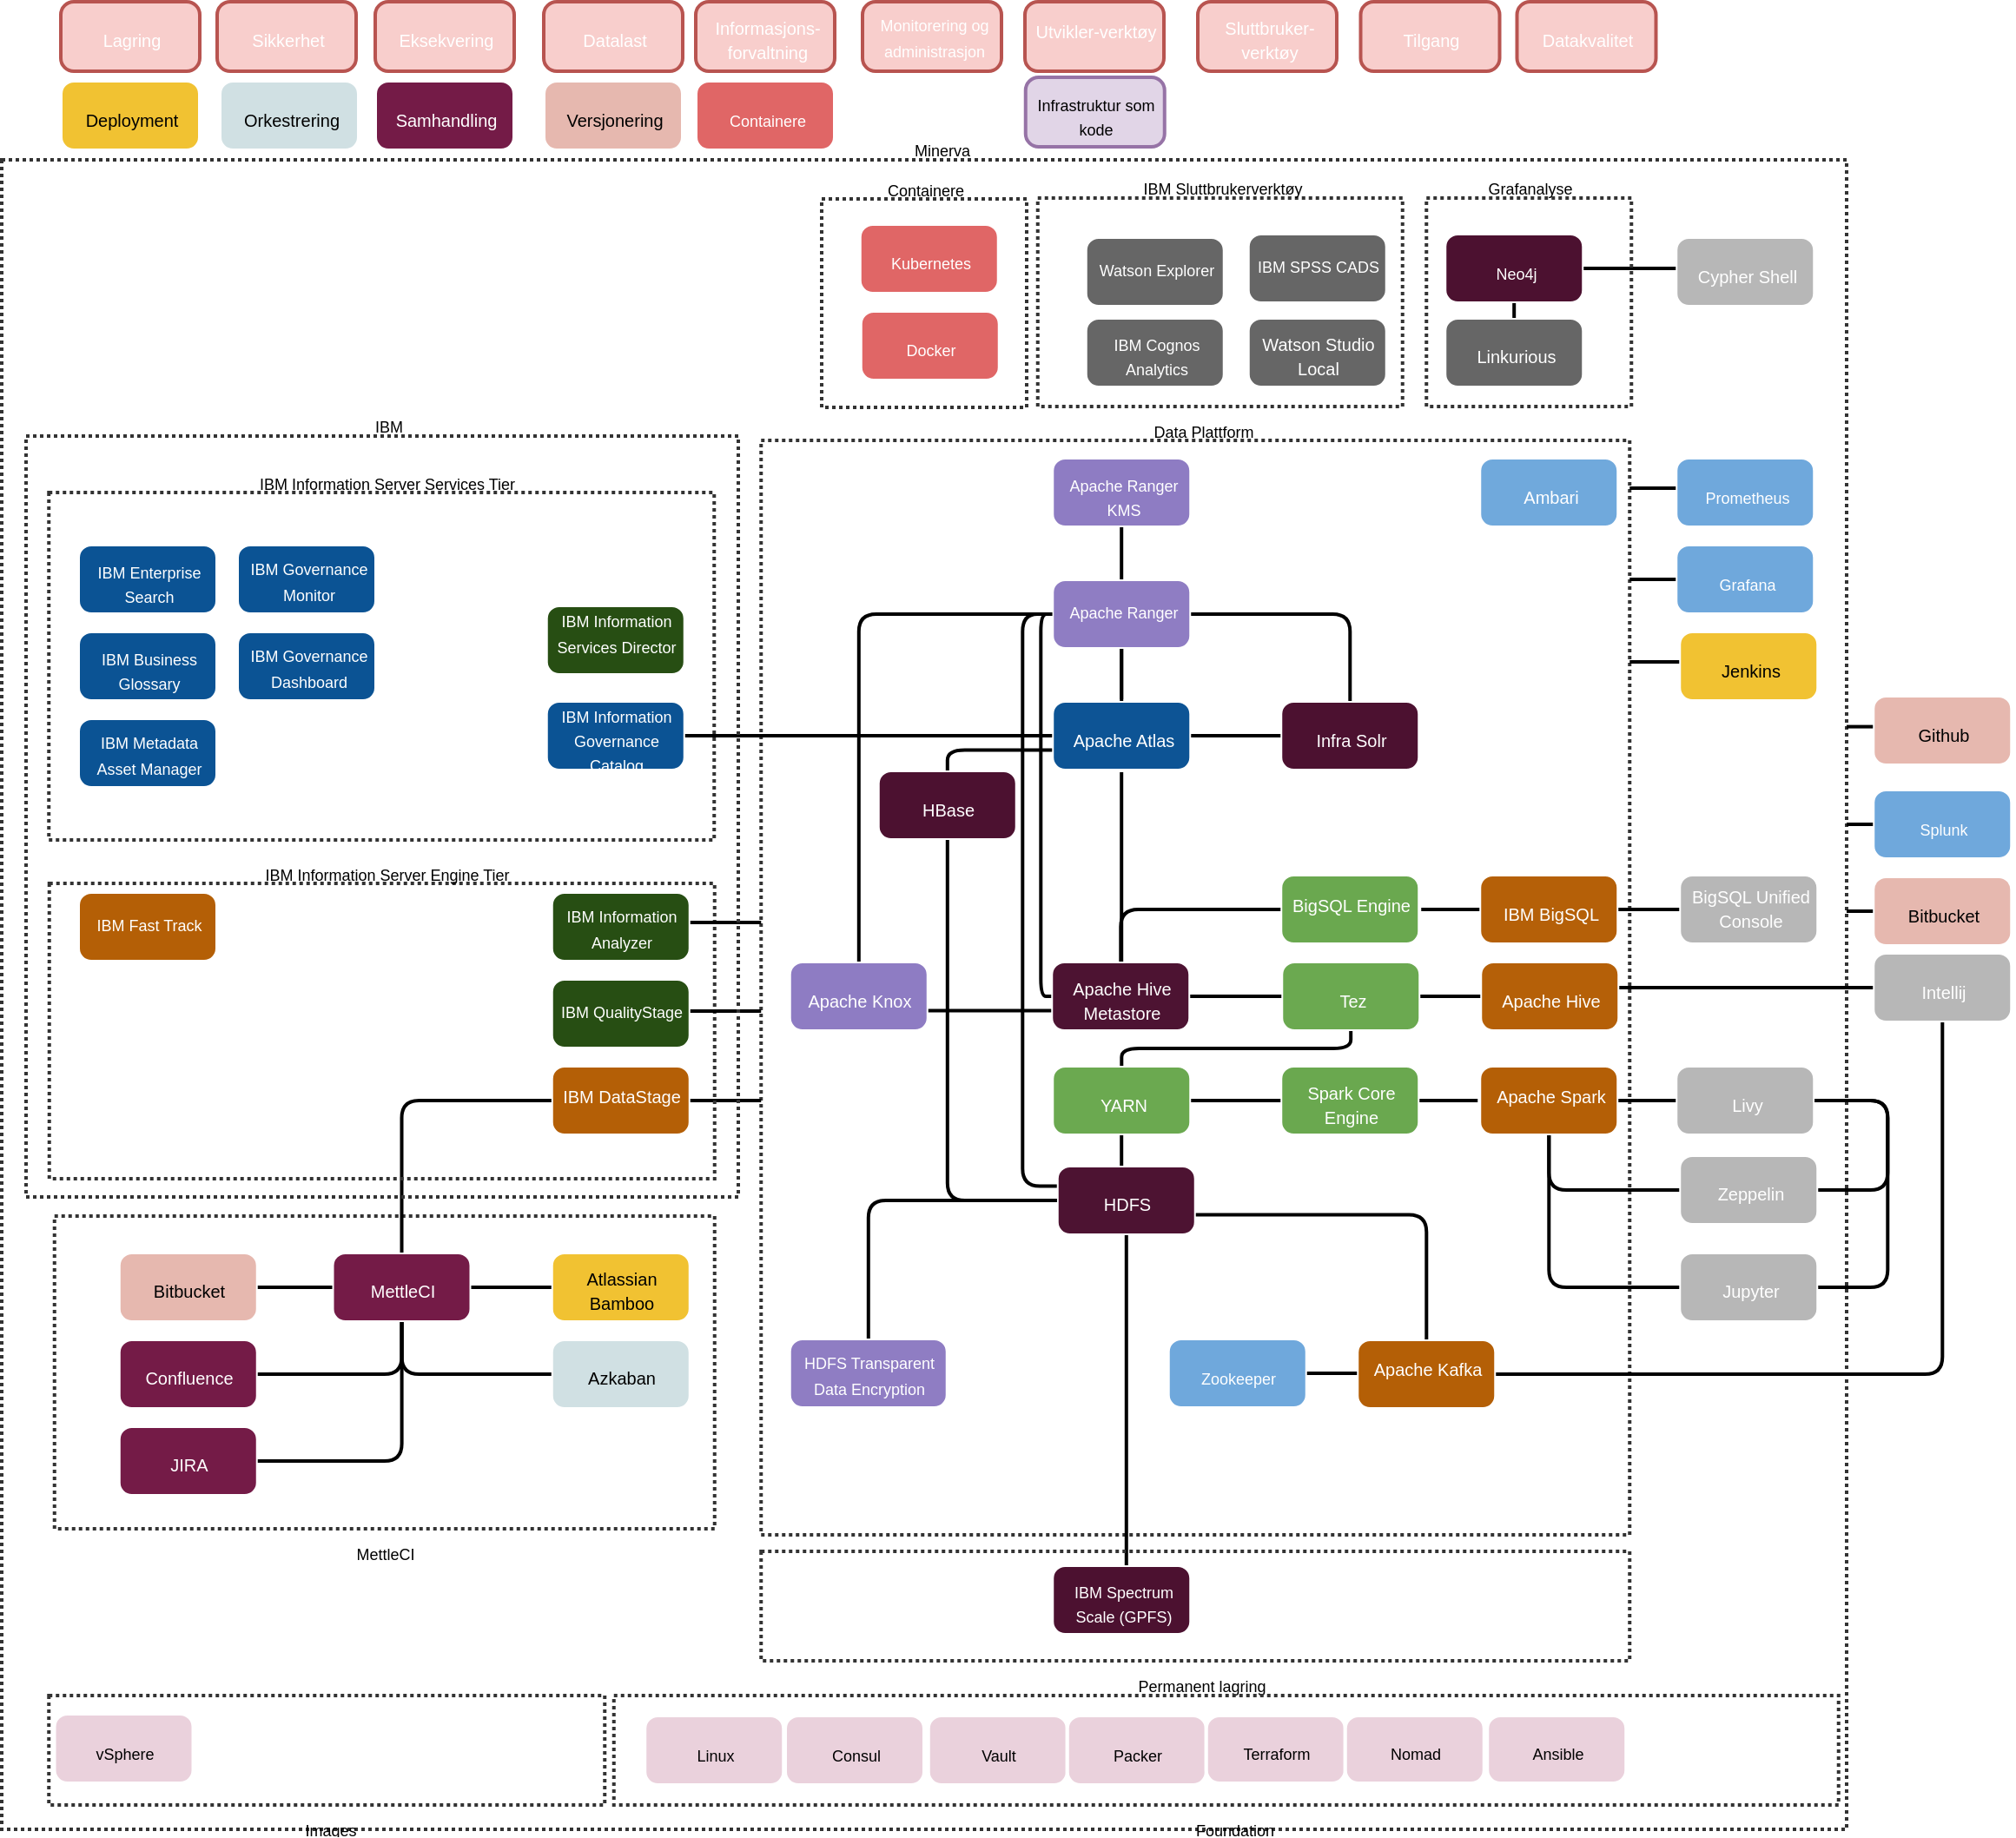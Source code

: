 <mxfile version="12.2.0" type="github" pages="1">
  <diagram id="3228e29e-7158-1315-38df-8450db1d8a1d" name="Page-1">
    <mxGraphModel dx="2577" dy="1727" grid="1" gridSize="10" guides="1" tooltips="1" connect="1" arrows="1" fold="1" page="1" pageScale="1" pageWidth="1169" pageHeight="827" background="#ffffff" math="0" shadow="0">
      <root>
        <mxCell id="0"/>
        <mxCell id="1" parent="0"/>
        <mxCell id="xOy4WoXhyvrTUUgaOU8s-21682" value="&lt;div style=&#39;width: 1016.52px;height: 9.6px;word-break: break-word;&#39;&gt;&lt;div align=&quot;center&quot;&gt;&lt;span style=&quot;font-family:Arial;text-decoration:none;font-size:9px; line-height: normal;&quot;&gt;Minerva&lt;/span&gt;&lt;/div&gt;&lt;/div&gt;" style="shape=rect;shadow=0;strokeWidth=2;fillColor=rgba(255,255,255,0.008);strokeColor=#333333;opacity=100.0;dashed=1;fixDash=1;dashPattern=2.0 2.0;html=1;nl2Br=0;verticalLabelPosition=top;verticalAlign=bottom;align=center;spacingLeft=27.24;spacingRight=6;whiteSpace=wrap;gliffyId=382;" parent="1" vertex="1">
          <mxGeometry y="91" width="1062" height="961" as="geometry"/>
        </mxCell>
        <mxCell id="xOy4WoXhyvrTUUgaOU8s-21683" value="&lt;div style=&#39;width: 73.0px;height: 10.4px;word-break: break-word;&#39;&gt;&lt;div align=&quot;center&quot;&gt;&lt;span style=&quot;font-family:Arial;text-decoration:none;color:#ffffff;font-size:10px; line-height: 0;&quot;&gt;&lt;span style=&quot;text-decoration:none; line-height: normal;&quot;&gt;HDFS&lt;/span&gt;&lt;/span&gt;&lt;/div&gt;&lt;/div&gt;" style="shape=rect;rounded=1;arcSize=15;absoluteArcSize=1;shadow=0;strokeWidth=2;fillColor=#4c1130;strokeColor=#ffffff;opacity=100.0;html=1;nl2Br=0;verticalAlign=middle;align=center;spacingLeft=8.0;spacingRight=6;whiteSpace=wrap;gliffyId=0;" parent="1" vertex="1">
          <mxGeometry x="607.375" y="670" width="80" height="40" as="geometry"/>
        </mxCell>
        <mxCell id="xOy4WoXhyvrTUUgaOU8s-21684" value="&lt;div style=&#39;width: 73.0px;height: 19.2px;word-break: break-word;&#39;&gt;&lt;div align=&quot;center&quot;&gt;&lt;span style=&quot;font-family:Arial;text-decoration:none;color:#ffffff;font-size:9px; line-height: 0;&quot;&gt;&lt;span style=&quot;text-decoration:none; line-height: normal;&quot;&gt;IBM Spectrum Scale (GPFS)&lt;/span&gt;&lt;/span&gt;&lt;/div&gt;&lt;/div&gt;" style="shape=rect;rounded=1;arcSize=15;absoluteArcSize=1;shadow=0;strokeWidth=2;fillColor=#4c1130;strokeColor=#ffffff;opacity=100.0;html=1;nl2Br=0;verticalAlign=middle;align=center;spacingLeft=8.0;spacingRight=6;whiteSpace=wrap;gliffyId=4;" parent="1" vertex="1">
          <mxGeometry x="604.625" y="900" width="80" height="40" as="geometry"/>
        </mxCell>
        <mxCell id="xOy4WoXhyvrTUUgaOU8s-21685" value="&lt;div style=&#39;width: 73.0px;height: 20.8px;word-break: break-word;&#39;&gt;&lt;div align=&quot;center&quot;&gt;&lt;span style=&quot;font-family:Arial;text-decoration:none;color:rgb(255, 255, 255);font-size:10px; line-height: normal;&quot;&gt;Apache Hive Metastore&lt;/span&gt;&lt;/div&gt;&lt;/div&gt;" style="shape=rect;rounded=1;arcSize=15;absoluteArcSize=1;shadow=0;strokeWidth=2;fillColor=#4c1130;strokeColor=#ffffff;opacity=100.0;html=1;nl2Br=0;verticalAlign=middle;align=center;spacingLeft=8.0;spacingRight=6;whiteSpace=wrap;gliffyId=10;" parent="1" vertex="1">
          <mxGeometry x="604.125" y="552.5" width="80" height="40" as="geometry"/>
        </mxCell>
        <mxCell id="xOy4WoXhyvrTUUgaOU8s-21686" value="&lt;div style=&#39;width: 73.0px;height: 10.4px;word-break: break-word;&#39;&gt;&lt;div align=&quot;center&quot;&gt;&lt;span style=&quot;font-family:Arial;text-decoration:none;color:rgb(255, 255, 255);font-size:10px; line-height: normal;&quot;&gt;Lagring&lt;/span&gt;&lt;/div&gt;&lt;/div&gt;" style="shape=rect;rounded=1;arcSize=15;absoluteArcSize=1;shadow=0;strokeWidth=2;fillColor=#f8cecc;strokeColor=#b85450;opacity=100.0;html=1;nl2Br=0;verticalAlign=middle;align=center;spacingLeft=8.0;spacingRight=6;whiteSpace=wrap;gliffyId=12;" parent="1" vertex="1">
          <mxGeometry x="34" width="80" height="40" as="geometry"/>
        </mxCell>
        <mxCell id="xOy4WoXhyvrTUUgaOU8s-21687" value="&lt;div style=&#39;width: 73.0px;height: 10.4px;word-break: break-word;&#39;&gt;&lt;div align=&quot;center&quot;&gt;&lt;span style=&quot;font-family:Arial;text-decoration:none;color:rgb(255, 255, 255);font-size:10px; line-height: normal;&quot;&gt;Sikkerhet&lt;/span&gt;&lt;/div&gt;&lt;/div&gt;" style="shape=rect;rounded=1;arcSize=15;absoluteArcSize=1;shadow=0;strokeWidth=2;fillColor=#f8cecc;strokeColor=#b85450;opacity=100.0;html=1;nl2Br=0;verticalAlign=middle;align=center;spacingLeft=8.0;spacingRight=6;whiteSpace=wrap;gliffyId=14;" parent="1" vertex="1">
          <mxGeometry x="124" width="80" height="40" as="geometry"/>
        </mxCell>
        <mxCell id="xOy4WoXhyvrTUUgaOU8s-21688" value="&lt;div style=&#39;width: 83.45px;height: 28.8px;word-break: break-word;&#39;&gt;&lt;div align=&quot;center&quot;&gt;&lt;span style=&quot;font-family:Arial;text-decoration:none;color:rgb(255, 255, 255);font-size:9px; line-height: normal;&quot;&gt;HDFS Transparent Data Encryption&lt;/span&gt;&lt;/div&gt;&lt;/div&gt;" style="shape=rect;rounded=1;arcSize=15;absoluteArcSize=1;shadow=0;strokeWidth=2;fillColor=#8e7cc3;strokeColor=#ffffff;opacity=100.0;html=1;nl2Br=0;verticalAlign=middle;align=center;spacingLeft=8.275;spacingRight=6;whiteSpace=wrap;gliffyId=17;" parent="1" vertex="1">
          <mxGeometry x="453.375" y="769.5" width="91" height="40" as="geometry"/>
        </mxCell>
        <mxCell id="xOy4WoXhyvrTUUgaOU8s-21689" value="&lt;div style=&#39;width: 73.0px;height: 10.4px;word-break: break-word;&#39;&gt;&lt;div align=&quot;center&quot;&gt;&lt;span style=&quot;font-family:Arial;text-decoration:none;color:rgb(255, 255, 255);font-size:10px; line-height: normal;&quot;&gt;Eksekvering&lt;/span&gt;&lt;/div&gt;&lt;/div&gt;" style="shape=rect;rounded=1;arcSize=15;absoluteArcSize=1;shadow=0;strokeWidth=2;fillColor=#f8cecc;strokeColor=#b85450;opacity=100.0;html=1;nl2Br=0;verticalAlign=middle;align=center;spacingLeft=8.0;spacingRight=6;whiteSpace=wrap;gliffyId=19;" parent="1" vertex="1">
          <mxGeometry x="215" width="80" height="40" as="geometry"/>
        </mxCell>
        <mxCell id="xOy4WoXhyvrTUUgaOU8s-21690" value="&lt;div style=&#39;width: 73.0px;height: 10.4px;word-break: break-word;&#39;&gt;&lt;div align=&quot;center&quot;&gt;&lt;span style=&quot;font-family:Arial;text-decoration:none;color:rgb(255, 255, 255);font-size:10px; line-height: normal;&quot;&gt;YARN&lt;/span&gt;&lt;/div&gt;&lt;/div&gt;" style="shape=rect;rounded=1;arcSize=15;absoluteArcSize=1;shadow=0;strokeWidth=2;fillColor=#6aa84f;strokeColor=#ffffff;opacity=100.0;html=1;nl2Br=0;verticalAlign=middle;align=center;spacingLeft=8.0;spacingRight=6;whiteSpace=wrap;gliffyId=21;" parent="1" vertex="1">
          <mxGeometry x="604.625" y="612.5" width="80" height="40" as="geometry"/>
        </mxCell>
        <mxCell id="xOy4WoXhyvrTUUgaOU8s-21691" value="&lt;div style=&#39;width: 73.0px;height: 10.4px;word-break: break-word;&#39;&gt;&lt;div align=&quot;center&quot;&gt;&lt;span style=&quot;font-family:Arial;text-decoration:none;color:rgb(255, 255, 255);font-size:10px; line-height: normal;&quot;&gt;Tez&lt;/span&gt;&lt;/div&gt;&lt;/div&gt;" style="shape=rect;rounded=1;arcSize=15;absoluteArcSize=1;shadow=0;strokeWidth=2;fillColor=#6aa84f;strokeColor=#ffffff;opacity=100.0;html=1;nl2Br=0;verticalAlign=middle;align=center;spacingLeft=8.0;spacingRight=6;whiteSpace=wrap;gliffyId=23;" parent="1" vertex="1">
          <mxGeometry x="736.625" y="552.5" width="80" height="40" as="geometry"/>
        </mxCell>
        <mxCell id="xOy4WoXhyvrTUUgaOU8s-21692" value="&lt;div style=&#39;width: 73.0px;height: 10.4px;word-break: break-word;&#39;&gt;&lt;div align=&quot;center&quot;&gt;&lt;span style=&quot;font-family:Arial;text-decoration:none;color:rgb(255, 255, 255);font-size:10px; line-height: normal;&quot;&gt;  Datalast&lt;/span&gt;&lt;/div&gt;&lt;/div&gt;" style="shape=rect;rounded=1;arcSize=15;absoluteArcSize=1;shadow=0;strokeWidth=2;fillColor=#f8cecc;strokeColor=#b85450;opacity=100.0;html=1;nl2Br=0;verticalAlign=middle;align=center;spacingLeft=8.0;spacingRight=6;whiteSpace=wrap;gliffyId=25;" parent="1" vertex="1">
          <mxGeometry x="312" width="80" height="40" as="geometry"/>
        </mxCell>
        <mxCell id="xOy4WoXhyvrTUUgaOU8s-21693" value="&lt;div style=&#39;width: 73.0px;height: 10.4px;word-break: break-word;&#39;&gt;&lt;div align=&quot;center&quot;&gt;&lt;span style=&quot;font-family:Arial;text-decoration:none;color:rgb(255, 255, 255);font-size:10px; line-height: normal;&quot;&gt;Apache Hive&lt;/span&gt;&lt;/div&gt;&lt;/div&gt;" style="shape=rect;rounded=1;arcSize=15;absoluteArcSize=1;shadow=0;strokeWidth=2;fillColor=#b45f06;strokeColor=#ffffff;opacity=100.0;html=1;nl2Br=0;verticalAlign=middle;align=center;spacingLeft=8.0;spacingRight=6;whiteSpace=wrap;gliffyId=27;" parent="1" vertex="1">
          <mxGeometry x="851.125" y="552.5" width="80" height="40" as="geometry"/>
        </mxCell>
        <mxCell id="xOy4WoXhyvrTUUgaOU8s-21694" value="&lt;div style=&#39;width: 73.0px;height: 10.4px;word-break: break-word;&#39;&gt;&lt;div align=&quot;center&quot;&gt;&lt;span style=&quot;font-family:Arial;text-decoration:none;color:rgb(255, 255, 255);font-size:10px; line-height: normal;&quot;&gt;IBM BigSQL&lt;/span&gt;&lt;/div&gt;&lt;/div&gt;" style="shape=rect;rounded=1;arcSize=15;absoluteArcSize=1;shadow=0;strokeWidth=2;fillColor=#b45f06;strokeColor=#ffffff;opacity=100.0;html=1;nl2Br=0;verticalAlign=middle;align=center;spacingLeft=8.0;spacingRight=6;whiteSpace=wrap;gliffyId=29;" parent="1" vertex="1">
          <mxGeometry x="850.625" y="502.5" width="80" height="40" as="geometry"/>
        </mxCell>
        <mxCell id="xOy4WoXhyvrTUUgaOU8s-21695" style="shape=filledEdge;strokeWidth=2;strokeColor=#000000;fillColor=none;startArrow=none;startFill=0;startSize=6;endArrow=none;endFill=0;endSize=6;rounded=1;gliffyId=31;edgeStyle=orthogonalEdgeStyle;" parent="1" source="xOy4WoXhyvrTUUgaOU8s-21683" target="xOy4WoXhyvrTUUgaOU8s-21688" edge="1">
          <mxGeometry width="8" height="28" relative="1" as="geometry">
            <Array as="points">
              <mxPoint x="607.375" y="690"/>
              <mxPoint x="498.875" y="690"/>
              <mxPoint x="498.875" y="769.5"/>
            </Array>
          </mxGeometry>
        </mxCell>
        <mxCell id="xOy4WoXhyvrTUUgaOU8s-21696" style="shape=filledEdge;strokeWidth=2;strokeColor=#000000;fillColor=none;startArrow=none;startFill=0;startSize=6;endArrow=none;endFill=0;endSize=6;rounded=1;gliffyId=34;edgeStyle=orthogonalEdgeStyle;" parent="1" source="xOy4WoXhyvrTUUgaOU8s-21691" target="xOy4WoXhyvrTUUgaOU8s-21693" edge="1">
          <mxGeometry width="1" height="31" relative="1" as="geometry">
            <Array as="points">
              <mxPoint x="816.625" y="572.5"/>
              <mxPoint x="828.125" y="572.5"/>
              <mxPoint x="839.625" y="572.5"/>
              <mxPoint x="851.125" y="572.5"/>
            </Array>
          </mxGeometry>
        </mxCell>
        <mxCell id="xOy4WoXhyvrTUUgaOU8s-21697" style="shape=filledEdge;strokeWidth=2;strokeColor=#000000;fillColor=none;startArrow=none;startFill=0;startSize=6;endArrow=none;endFill=0;endSize=6;rounded=1;gliffyId=35;edgeStyle=orthogonalEdgeStyle;" parent="1" source="xOy4WoXhyvrTUUgaOU8s-21691" target="xOy4WoXhyvrTUUgaOU8s-21685" edge="1">
          <mxGeometry width="38" height="1" relative="1" as="geometry">
            <Array as="points">
              <mxPoint x="736.625" y="572.5"/>
              <mxPoint x="719.125" y="572.5"/>
              <mxPoint x="701.625" y="572.5"/>
              <mxPoint x="684.125" y="572.5"/>
            </Array>
          </mxGeometry>
        </mxCell>
        <mxCell id="xOy4WoXhyvrTUUgaOU8s-21698" style="shape=filledEdge;strokeWidth=2;strokeColor=#000000;fillColor=none;startArrow=none;startFill=0;startSize=6;endArrow=none;endFill=0;endSize=6;rounded=1;gliffyId=36;edgeStyle=orthogonalEdgeStyle;" parent="1" source="xOy4WoXhyvrTUUgaOU8s-21731" target="xOy4WoXhyvrTUUgaOU8s-21694" edge="1">
          <mxGeometry width="44" height="1" relative="1" as="geometry">
            <Array as="points">
              <mxPoint x="816.125" y="522.5"/>
              <mxPoint x="827.625" y="522.5"/>
              <mxPoint x="839.125" y="522.5"/>
              <mxPoint x="850.625" y="522.5"/>
            </Array>
          </mxGeometry>
        </mxCell>
        <mxCell id="xOy4WoXhyvrTUUgaOU8s-21699" style="shape=filledEdge;strokeWidth=2;strokeColor=#000000;fillColor=none;startArrow=none;startFill=0;startSize=6;endArrow=none;endFill=0;endSize=6;rounded=1;gliffyId=37;edgeStyle=orthogonalEdgeStyle;" parent="1" source="xOy4WoXhyvrTUUgaOU8s-21691" target="xOy4WoXhyvrTUUgaOU8s-21690" edge="1">
          <mxGeometry width="31" height="1" relative="1" as="geometry">
            <Array as="points">
              <mxPoint x="776.625" y="592.5"/>
              <mxPoint x="776.625" y="602.5"/>
              <mxPoint x="644.625" y="602.5"/>
              <mxPoint x="644.625" y="612.5"/>
            </Array>
          </mxGeometry>
        </mxCell>
        <mxCell id="xOy4WoXhyvrTUUgaOU8s-21700" style="shape=filledEdge;strokeWidth=2;strokeColor=#000000;fillColor=none;startArrow=none;startFill=0;startSize=6;endArrow=none;endFill=0;endSize=6;rounded=1;gliffyId=38;edgeStyle=orthogonalEdgeStyle;" parent="1" source="xOy4WoXhyvrTUUgaOU8s-21690" target="xOy4WoXhyvrTUUgaOU8s-21683" edge="1">
          <mxGeometry width="3" height="38" relative="1" as="geometry">
            <Array as="points">
              <mxPoint x="644.625" y="652.5"/>
              <mxPoint x="644.625" y="658.405"/>
              <mxPoint x="644.625" y="664.31"/>
              <mxPoint x="644.625" y="670.215"/>
            </Array>
          </mxGeometry>
        </mxCell>
        <mxCell id="xOy4WoXhyvrTUUgaOU8s-21701" value="&lt;div style=&#39;width: 73.0px;height: 20.8px;word-break: break-word;&#39;&gt;&lt;div align=&quot;center&quot;&gt;&lt;span style=&quot;font-family:Arial;text-decoration:none;font-size:10px; line-height: normal;&quot;&gt; Atlassian Bamboo&lt;/span&gt;&lt;/div&gt;&lt;/div&gt;" style="shape=rect;rounded=1;arcSize=15;absoluteArcSize=1;shadow=0;strokeWidth=2;fillColor=#f1c232;strokeColor=#ffffff;opacity=100.0;html=1;nl2Br=0;verticalAlign=middle;align=center;spacingLeft=8.0;spacingRight=6;whiteSpace=wrap;gliffyId=40;" parent="1" vertex="1">
          <mxGeometry x="316.375" y="720" width="80" height="40" as="geometry"/>
        </mxCell>
        <mxCell id="xOy4WoXhyvrTUUgaOU8s-21702" value="&lt;div style=&#39;width: 73.0px;height: 9.6px;word-break: break-word;&#39;&gt;&lt;div align=&quot;center&quot;&gt;&lt;span style=&quot;font-family:Arial;text-decoration:none;color:rgb(255, 255, 255);font-size:9px; line-height: normal;&quot;&gt; Splunk&lt;/span&gt;&lt;/div&gt;&lt;/div&gt;" style="shape=rect;rounded=1;arcSize=15;absoluteArcSize=1;shadow=0;strokeWidth=2;fillColor=#6fa8dc;strokeColor=#ffffff;opacity=100.0;html=1;nl2Br=0;verticalAlign=middle;align=center;spacingLeft=8.0;spacingRight=6;whiteSpace=wrap;gliffyId=42;" parent="1" vertex="1">
          <mxGeometry x="1077.125" y="453.5" width="80" height="40" as="geometry"/>
        </mxCell>
        <mxCell id="xOy4WoXhyvrTUUgaOU8s-21703" value="&lt;div style=&#39;width: 73.0px;height: 19.2px;word-break: break-word;&#39;&gt;&lt;div align=&quot;center&quot;&gt;&lt;span style=&quot;font-family:Arial;text-decoration:none;color:rgb(255, 255, 255);font-size:9px; line-height: normal;&quot;&gt;Apache Ranger&lt;/span&gt;&lt;/div&gt;&lt;/div&gt;" style="shape=rect;rounded=1;arcSize=15;absoluteArcSize=1;shadow=0;strokeWidth=2;fillColor=#8e7cc3;strokeColor=#ffffff;opacity=100.0;html=1;nl2Br=0;verticalAlign=middle;align=center;spacingLeft=8.0;spacingRight=6;whiteSpace=wrap;gliffyId=44;" parent="1" vertex="1">
          <mxGeometry x="604.625" y="332.5" width="80" height="40" as="geometry"/>
        </mxCell>
        <mxCell id="xOy4WoXhyvrTUUgaOU8s-21704" style="shape=filledEdge;strokeWidth=2;strokeColor=#000000;fillColor=none;startArrow=none;startFill=0;startSize=6;endArrow=none;endFill=0;endSize=6;rounded=1;gliffyId=46;edgeStyle=orthogonalEdgeStyle;" parent="1" source="xOy4WoXhyvrTUUgaOU8s-21703" target="xOy4WoXhyvrTUUgaOU8s-21683" edge="1">
          <mxGeometry width="116" height="246" relative="1" as="geometry">
            <Array as="points">
              <mxPoint x="604.625" y="352.5"/>
              <mxPoint x="587.625" y="352.5"/>
              <mxPoint x="587.625" y="681.716"/>
              <mxPoint x="607.375" y="681.716"/>
            </Array>
          </mxGeometry>
        </mxCell>
        <mxCell id="xOy4WoXhyvrTUUgaOU8s-21705" style="shape=filledEdge;strokeWidth=2;strokeColor=#000000;fillColor=none;startArrow=none;startFill=0;startSize=6;endArrow=none;endFill=0;endSize=6;rounded=1;gliffyId=47;edgeStyle=orthogonalEdgeStyle;" parent="1" source="xOy4WoXhyvrTUUgaOU8s-21703" target="xOy4WoXhyvrTUUgaOU8s-21685" edge="1">
          <mxGeometry width="73" height="74" relative="1" as="geometry">
            <Array as="points">
              <mxPoint x="644.625" y="372.5"/>
              <mxPoint x="644.625" y="432.5"/>
              <mxPoint x="644.625" y="492.5"/>
              <mxPoint x="644.625" y="552.501"/>
            </Array>
          </mxGeometry>
        </mxCell>
        <mxCell id="xOy4WoXhyvrTUUgaOU8s-21706" value="&lt;div style=&#39;width: 73.0px;height: 10.4px;word-break: break-word;&#39;&gt;&lt;div align=&quot;center&quot;&gt;&lt;span style=&quot;font-family:Arial;text-decoration:none;font-size:10px; line-height: normal;&quot;&gt; Jenkins&lt;/span&gt;&lt;/div&gt;&lt;/div&gt;" style="shape=rect;rounded=1;arcSize=15;absoluteArcSize=1;shadow=0;strokeWidth=2;fillColor=#f1c232;strokeColor=#ffffff;opacity=100.0;html=1;nl2Br=0;verticalAlign=middle;align=center;spacingLeft=8.0;spacingRight=6;whiteSpace=wrap;gliffyId=53;" parent="1" vertex="1">
          <mxGeometry x="965.625" y="362.5" width="80" height="40" as="geometry"/>
        </mxCell>
        <mxCell id="xOy4WoXhyvrTUUgaOU8s-21707" value="&lt;div style=&#39;width: 73.0px;height: 10.4px;word-break: break-word;&#39;&gt;&lt;div align=&quot;center&quot;&gt;&lt;span style=&quot;font-family:Arial;text-decoration:none;color:rgb(255, 255, 255);font-size:10px; line-height: normal;&quot;&gt;   Intellij&lt;/span&gt;&lt;/div&gt;&lt;/div&gt;" style="shape=rect;rounded=1;arcSize=15;absoluteArcSize=1;shadow=0;strokeWidth=2;fillColor=#b7b7b7;strokeColor=#ffffff;opacity=100.0;html=1;nl2Br=0;verticalAlign=middle;align=center;spacingLeft=8.0;spacingRight=6;whiteSpace=wrap;gliffyId=55;" parent="1" vertex="1">
          <mxGeometry x="1077.125" y="547.5" width="80" height="40" as="geometry"/>
        </mxCell>
        <mxCell id="xOy4WoXhyvrTUUgaOU8s-21708" value="&lt;div style=&#39;width: 73.0px;height: 10.4px;word-break: break-word;&#39;&gt;&lt;div align=&quot;center&quot;&gt;&lt;span style=&quot;font-family:Arial;text-decoration:none;font-size:10px; line-height: normal;&quot;&gt;Bitbucket&lt;/span&gt;&lt;/div&gt;&lt;/div&gt;" style="shape=rect;rounded=1;arcSize=15;absoluteArcSize=1;shadow=0;strokeWidth=2;fillColor=#e6b8af;strokeColor=#ffffff;opacity=100.0;html=1;nl2Br=0;verticalAlign=middle;align=center;spacingLeft=8.0;spacingRight=6;whiteSpace=wrap;gliffyId=57;" parent="1" vertex="1">
          <mxGeometry x="67.375" y="720" width="80" height="40" as="geometry"/>
        </mxCell>
        <mxCell id="xOy4WoXhyvrTUUgaOU8s-21709" value="&lt;div style=&#39;width: 73.0px;height: 10.4px;word-break: break-word;&#39;&gt;&lt;div align=&quot;center&quot;&gt;&lt;span style=&quot;font-family:Arial;text-decoration:none;color:rgb(255, 255, 255);font-size:10px; line-height: normal;&quot;&gt;Tilgang&lt;/span&gt;&lt;/div&gt;&lt;/div&gt;" style="shape=rect;rounded=1;arcSize=15;absoluteArcSize=1;shadow=0;strokeWidth=2;fillColor=#f8cecc;strokeColor=#b85450;opacity=100.0;html=1;nl2Br=0;verticalAlign=middle;align=center;spacingLeft=8.0;spacingRight=6;whiteSpace=wrap;gliffyId=59;" parent="1" vertex="1">
          <mxGeometry x="782.25" width="80" height="40" as="geometry"/>
        </mxCell>
        <mxCell id="xOy4WoXhyvrTUUgaOU8s-21710" value="&lt;div style=&#39;width: 73.0px;height: 10.4px;word-break: break-word;&#39;&gt;&lt;div align=&quot;center&quot;&gt;&lt;span style=&quot;font-family:Arial;text-decoration:none;color:rgb(255, 255, 255);font-size:10px; line-height: normal;&quot;&gt; Apache Atlas&lt;/span&gt;&lt;/div&gt;&lt;/div&gt;" style="shape=rect;rounded=1;arcSize=15;absoluteArcSize=1;shadow=0;strokeWidth=2;fillColor=#0b5394;strokeColor=#ffffff;opacity=100.0;html=1;nl2Br=0;verticalAlign=middle;align=center;spacingLeft=8.0;spacingRight=6;whiteSpace=wrap;gliffyId=61;" parent="1" vertex="1">
          <mxGeometry x="604.625" y="402.5" width="80" height="40" as="geometry"/>
        </mxCell>
        <mxCell id="xOy4WoXhyvrTUUgaOU8s-21711" value="&lt;div style=&#39;width: 73.0px;height: 38.4px;word-break: break-word;&#39;&gt;&lt;div align=&quot;center&quot;&gt;&lt;span style=&quot;font-family:Arial;text-decoration:none;color:rgb(255, 255, 255);font-size:9px; line-height: normal;&quot;&gt; IBM Information Governance Catalog&lt;/span&gt;&lt;/div&gt;&lt;/div&gt;" style="shape=rect;rounded=1;arcSize=15;absoluteArcSize=1;shadow=0;strokeWidth=2;fillColor=#0b5394;strokeColor=#ffffff;opacity=100.0;html=1;nl2Br=0;verticalAlign=middle;align=center;spacingLeft=8.0;spacingRight=6;whiteSpace=wrap;gliffyId=63;" parent="1" vertex="1">
          <mxGeometry x="313.375" y="402.5" width="80" height="40" as="geometry"/>
        </mxCell>
        <mxCell id="xOy4WoXhyvrTUUgaOU8s-21712" style="shape=filledEdge;strokeWidth=2;strokeColor=#000000;fillColor=none;startArrow=none;startFill=0;startSize=6;endArrow=none;endFill=0;endSize=6;rounded=1;gliffyId=73;edgeStyle=orthogonalEdgeStyle;" parent="1" source="xOy4WoXhyvrTUUgaOU8s-21703" target="xOy4WoXhyvrTUUgaOU8s-21710" edge="1">
          <mxGeometry width="184" height="20" relative="1" as="geometry">
            <Array as="points">
              <mxPoint x="644.625" y="372.5"/>
              <mxPoint x="644.625" y="382.5"/>
              <mxPoint x="644.625" y="392.5"/>
              <mxPoint x="644.625" y="402.5"/>
            </Array>
          </mxGeometry>
        </mxCell>
        <mxCell id="xOy4WoXhyvrTUUgaOU8s-21713" value="&lt;div style=&#39;width: 73.0px;height: 20.8px;word-break: break-word;&#39;&gt;&lt;div align=&quot;center&quot;&gt;&lt;span style=&quot;font-family:Arial;text-decoration:none;color:rgb(255, 255, 255);font-size:10px; line-height: normal;&quot;&gt;Informasjons-forvaltning&lt;/span&gt;&lt;/div&gt;&lt;/div&gt;" style="shape=rect;rounded=1;arcSize=15;absoluteArcSize=1;shadow=0;strokeWidth=2;fillColor=#f8cecc;strokeColor=#b85450;opacity=100.0;html=1;nl2Br=0;verticalAlign=middle;align=center;spacingLeft=8.0;spacingRight=6;whiteSpace=wrap;gliffyId=74;" parent="1" vertex="1">
          <mxGeometry x="399.5" width="80" height="40" as="geometry"/>
        </mxCell>
        <mxCell id="xOy4WoXhyvrTUUgaOU8s-21714" style="shape=filledEdge;strokeWidth=2;strokeColor=#000000;fillColor=none;startArrow=none;startFill=0;startSize=6;endArrow=none;endFill=0;endSize=6;rounded=1;gliffyId=79;edgeStyle=orthogonalEdgeStyle;" parent="1" source="xOy4WoXhyvrTUUgaOU8s-21703" target="xOy4WoXhyvrTUUgaOU8s-21685" edge="1">
          <mxGeometry width="66" height="107" relative="1" as="geometry">
            <Array as="points">
              <mxPoint x="604.625" y="352.5"/>
              <mxPoint x="598.125" y="352.5"/>
              <mxPoint x="598.125" y="572.5"/>
              <mxPoint x="604.125" y="572.5"/>
            </Array>
          </mxGeometry>
        </mxCell>
        <mxCell id="xOy4WoXhyvrTUUgaOU8s-21715" value="&lt;div style=&#39;width: 73.0px;height: 28.8px;word-break: break-word;&#39;&gt;&lt;div align=&quot;center&quot;&gt;&lt;span style=&quot;font-family:Arial;text-decoration:none;color:rgb(255, 255, 255);font-size:9px; line-height: normal;&quot;&gt;Monitorering og administrasjon&lt;/span&gt;&lt;/div&gt;&lt;/div&gt;" style="shape=rect;rounded=1;arcSize=15;absoluteArcSize=1;shadow=0;strokeWidth=2;fillColor=#f8cecc;strokeColor=#b85450;opacity=100.0;html=1;nl2Br=0;verticalAlign=middle;align=center;spacingLeft=8.0;spacingRight=6;whiteSpace=wrap;gliffyId=81;" parent="1" vertex="1">
          <mxGeometry x="495.5" width="80" height="40" as="geometry"/>
        </mxCell>
        <mxCell id="xOy4WoXhyvrTUUgaOU8s-21716" value="&lt;div style=&#39;width: 73.0px;height: 10.4px;word-break: break-word;&#39;&gt;&lt;div align=&quot;center&quot;&gt;&lt;span style=&quot;font-family:Arial;text-decoration:none;color:rgb(255, 255, 255);font-size:10px; line-height: normal;&quot;&gt;Ambari&lt;/span&gt;&lt;/div&gt;&lt;/div&gt;" style="shape=rect;rounded=1;arcSize=15;absoluteArcSize=1;shadow=0;strokeWidth=2;fillColor=#6fa8dc;strokeColor=#ffffff;opacity=100.0;html=1;nl2Br=0;verticalAlign=middle;align=center;spacingLeft=8.0;spacingRight=6;whiteSpace=wrap;gliffyId=83;" parent="1" vertex="1">
          <mxGeometry x="850.625" y="262.5" width="80" height="40" as="geometry"/>
        </mxCell>
        <mxCell id="xOy4WoXhyvrTUUgaOU8s-21717" value="&lt;div style=&#39;width: 477.0px;height: 9.6px;word-break: break-word;&#39;&gt;&lt;div align=&quot;center&quot;&gt;&lt;span style=&quot;font-family:Arial;text-decoration:none;font-size:9px; line-height: normal;&quot;&gt; Data Plattform&lt;/span&gt;&lt;/div&gt;&lt;/div&gt;" style="shape=rect;shadow=0;strokeWidth=2;fillColor=rgba(255,255,255,0.008);strokeColor=#333333;opacity=100.0;dashed=1;fixDash=1;dashPattern=2.0 2.0;html=1;nl2Br=0;verticalLabelPosition=top;verticalAlign=bottom;align=center;spacingLeft=16.0;spacingRight=6;whiteSpace=wrap;gliffyId=93;" parent="1" vertex="1">
          <mxGeometry x="437.125" y="252.5" width="500" height="630" as="geometry"/>
        </mxCell>
        <mxCell id="xOy4WoXhyvrTUUgaOU8s-21718" value="&lt;div style=&#39;width: 73.0px;height: 20.8px;word-break: break-word;&#39;&gt;&lt;div align=&quot;center&quot;&gt;&lt;span style=&quot;font-family:Arial;text-decoration:none;color:rgb(255, 255, 255);font-size:10px; line-height: normal;&quot;&gt;Utvikler-verktøy&lt;/span&gt;&lt;/div&gt;&lt;/div&gt;" style="shape=rect;rounded=1;arcSize=15;absoluteArcSize=1;shadow=0;strokeWidth=2;fillColor=#f8cecc;strokeColor=#b85450;opacity=100.0;html=1;nl2Br=0;verticalAlign=middle;align=center;spacingLeft=8.0;spacingRight=6;whiteSpace=wrap;gliffyId=96;" parent="1" vertex="1">
          <mxGeometry x="589" width="80" height="40" as="geometry"/>
        </mxCell>
        <mxCell id="xOy4WoXhyvrTUUgaOU8s-21719" value="&lt;div style=&#39;width: 73.0px;height: 20.8px;word-break: break-word;&#39;&gt;&lt;div align=&quot;center&quot;&gt;&lt;span style=&quot;font-family:Arial;text-decoration:none;color:rgb(255, 255, 255);font-size:10px; line-height: normal;&quot;&gt; Watson Studio Local&lt;/span&gt;&lt;/div&gt;&lt;/div&gt;" style="shape=rect;rounded=1;arcSize=15;absoluteArcSize=1;shadow=0;strokeWidth=2;fillColor=#666666;strokeColor=#ffffff;opacity=100.0;html=1;nl2Br=0;verticalAlign=middle;align=center;spacingLeft=8.0;spacingRight=6;whiteSpace=wrap;gliffyId=98;" parent="1" vertex="1">
          <mxGeometry x="717.375" y="182" width="80" height="40" as="geometry"/>
        </mxCell>
        <mxCell id="xOy4WoXhyvrTUUgaOU8s-21720" value="&lt;div style=&#39;width: 73.0px;height: 31.2px;word-break: break-word;&#39;&gt;&lt;div align=&quot;center&quot;&gt;&lt;span style=&quot;font-family:Arial;text-decoration:none;color:rgb(255, 255, 255);font-size:10px; line-height: normal;&quot;&gt;  BigSQL Unified Console&lt;/span&gt;&lt;/div&gt;&lt;/div&gt;" style="shape=rect;rounded=1;arcSize=15;absoluteArcSize=1;shadow=0;strokeWidth=2;fillColor=#b7b7b7;strokeColor=#ffffff;opacity=100.0;html=1;nl2Br=0;verticalAlign=middle;align=center;spacingLeft=8.0;spacingRight=6;whiteSpace=wrap;gliffyId=102;" parent="1" vertex="1">
          <mxGeometry x="965.625" y="502.5" width="80" height="40" as="geometry"/>
        </mxCell>
        <mxCell id="xOy4WoXhyvrTUUgaOU8s-21721" style="shape=filledEdge;strokeWidth=2;strokeColor=#000000;fillColor=none;startArrow=none;startFill=0;startSize=6;endArrow=none;endFill=0;endSize=6;rounded=1;gliffyId=104;edgeStyle=orthogonalEdgeStyle;" parent="1" source="xOy4WoXhyvrTUUgaOU8s-21707" target="xOy4WoXhyvrTUUgaOU8s-21693" edge="1">
          <mxGeometry width="43" height="3" relative="1" as="geometry">
            <Array as="points">
              <mxPoint x="1077.125" y="567.5"/>
              <mxPoint x="1028.43" y="567.5"/>
              <mxPoint x="979.735" y="567.5"/>
              <mxPoint x="931.039" y="567.5"/>
            </Array>
          </mxGeometry>
        </mxCell>
        <mxCell id="xOy4WoXhyvrTUUgaOU8s-21722" value="&lt;div style=&#39;width: 73.0px;height: 20.8px;word-break: break-word;&#39;&gt;&lt;div align=&quot;center&quot;&gt;&lt;span style=&quot;font-family:Arial;text-decoration:none;color:rgb(255, 255, 255);font-size:10px; line-height: normal;&quot;&gt;Spark Core Engine&lt;/span&gt;&lt;/div&gt;&lt;/div&gt;" style="shape=rect;rounded=1;arcSize=15;absoluteArcSize=1;shadow=0;strokeWidth=2;fillColor=#6aa84f;strokeColor=#ffffff;opacity=100.0;html=1;nl2Br=0;verticalAlign=middle;align=center;spacingLeft=8.0;spacingRight=6;whiteSpace=wrap;gliffyId=105;" parent="1" vertex="1">
          <mxGeometry x="736.125" y="612.5" width="80" height="40" as="geometry"/>
        </mxCell>
        <mxCell id="xOy4WoXhyvrTUUgaOU8s-21723" style="shape=filledEdge;strokeWidth=2;strokeColor=#000000;fillColor=none;startArrow=none;startFill=0;startSize=6;endArrow=none;endFill=0;endSize=6;rounded=1;gliffyId=107;edgeStyle=orthogonalEdgeStyle;" parent="1" source="xOy4WoXhyvrTUUgaOU8s-21690" target="xOy4WoXhyvrTUUgaOU8s-21722" edge="1">
          <mxGeometry width="55" height="1" relative="1" as="geometry">
            <Array as="points">
              <mxPoint x="684.625" y="632.5"/>
              <mxPoint x="701.792" y="632.5"/>
              <mxPoint x="718.958" y="632.5"/>
              <mxPoint x="736.125" y="632.5"/>
            </Array>
          </mxGeometry>
        </mxCell>
        <mxCell id="xOy4WoXhyvrTUUgaOU8s-21724" value="&lt;div style=&#39;width: 73.0px;height: 10.4px;word-break: break-word;&#39;&gt;&lt;div align=&quot;center&quot;&gt;&lt;span style=&quot;font-family:Arial;text-decoration:none;color:rgb(255, 255, 255);font-size:10px; line-height: normal;&quot;&gt;Livy&lt;/span&gt;&lt;/div&gt;&lt;/div&gt;" style="shape=rect;rounded=1;arcSize=15;absoluteArcSize=1;shadow=0;strokeWidth=2;fillColor=#b7b7b7;strokeColor=#ffffff;opacity=100.0;html=1;nl2Br=0;verticalAlign=middle;align=center;spacingLeft=8.0;spacingRight=6;whiteSpace=wrap;gliffyId=108;" parent="1" vertex="1">
          <mxGeometry x="963.625" y="612.5" width="80" height="40" as="geometry"/>
        </mxCell>
        <mxCell id="xOy4WoXhyvrTUUgaOU8s-21725" style="shape=filledEdge;strokeWidth=2;strokeColor=#000000;fillColor=none;startArrow=none;startFill=0;startSize=6;endArrow=none;endFill=0;endSize=6;rounded=1;gliffyId=112;edgeStyle=orthogonalEdgeStyle;" parent="1" source="xOy4WoXhyvrTUUgaOU8s-21722" target="xOy4WoXhyvrTUUgaOU8s-21727" edge="1">
          <mxGeometry width="179" height="1" relative="1" as="geometry">
            <Array as="points">
              <mxPoint x="816.125" y="632.5"/>
              <mxPoint x="827.625" y="632.5"/>
              <mxPoint x="839.125" y="632.5"/>
              <mxPoint x="850.625" y="632.5"/>
            </Array>
          </mxGeometry>
        </mxCell>
        <mxCell id="xOy4WoXhyvrTUUgaOU8s-21726" value="&lt;div style=&#39;width: 73.0px;height: 10.4px;word-break: break-word;&#39;&gt;&lt;div align=&quot;center&quot;&gt;&lt;span style=&quot;font-family:Arial;text-decoration:none;color:rgb(255, 255, 255);font-size:10px; line-height: normal;&quot;&gt;Apache Knox&lt;/span&gt;&lt;/div&gt;&lt;/div&gt;" style="shape=rect;rounded=1;arcSize=15;absoluteArcSize=1;shadow=0;strokeWidth=2;fillColor=#8e7cc3;strokeColor=#ffffff;opacity=100.0;html=1;nl2Br=0;verticalAlign=middle;align=center;spacingLeft=8.0;spacingRight=6;whiteSpace=wrap;gliffyId=114;" parent="1" vertex="1">
          <mxGeometry x="453.375" y="552.5" width="80" height="40" as="geometry"/>
        </mxCell>
        <mxCell id="xOy4WoXhyvrTUUgaOU8s-21727" value="&lt;div style=&#39;width: 73.0px;height: 20.8px;word-break: break-word;&#39;&gt;&lt;div align=&quot;center&quot;&gt;&lt;span style=&quot;font-family:Arial;text-decoration:none;color:rgb(255, 255, 255);font-size:10px; line-height: normal;&quot;&gt;Apache Spark&lt;/span&gt;&lt;/div&gt;&lt;/div&gt;" style="shape=rect;rounded=1;arcSize=15;absoluteArcSize=1;shadow=0;strokeWidth=2;fillColor=#b45f06;strokeColor=#ffffff;opacity=100.0;html=1;nl2Br=0;verticalAlign=middle;align=center;spacingLeft=8.0;spacingRight=6;whiteSpace=wrap;gliffyId=116;" parent="1" vertex="1">
          <mxGeometry x="850.625" y="612.5" width="80" height="40" as="geometry"/>
        </mxCell>
        <mxCell id="xOy4WoXhyvrTUUgaOU8s-21728" style="shape=filledEdge;strokeWidth=2;strokeColor=#000000;fillColor=none;startArrow=none;startFill=0;startSize=6;endArrow=none;endFill=0;endSize=6;rounded=1;gliffyId=118;edgeStyle=orthogonalEdgeStyle;" parent="1" source="xOy4WoXhyvrTUUgaOU8s-21727" target="xOy4WoXhyvrTUUgaOU8s-21724" edge="1">
          <mxGeometry width="37" height="1" relative="1" as="geometry">
            <Array as="points">
              <mxPoint x="930.625" y="632.5"/>
              <mxPoint x="941.671" y="632.5"/>
              <mxPoint x="952.716" y="632.5"/>
              <mxPoint x="963.762" y="632.5"/>
            </Array>
          </mxGeometry>
        </mxCell>
        <mxCell id="xOy4WoXhyvrTUUgaOU8s-21729" value="&lt;div style=&#39;width: 73.0px;height: 9.6px;word-break: break-word;&#39;&gt;&lt;div align=&quot;center&quot;&gt;&lt;span style=&quot;font-family:Arial;text-decoration:none;color:rgb(255, 255, 255);font-size:9px; line-height: normal;&quot;&gt; Prometheus&lt;/span&gt;&lt;/div&gt;&lt;/div&gt;" style="shape=rect;rounded=1;arcSize=15;absoluteArcSize=1;shadow=0;strokeWidth=2;fillColor=#6fa8dc;strokeColor=#ffffff;opacity=100.0;html=1;nl2Br=0;verticalAlign=middle;align=center;spacingLeft=8.0;spacingRight=6;whiteSpace=wrap;gliffyId=120;" parent="1" vertex="1">
          <mxGeometry x="963.625" y="262.5" width="80" height="40" as="geometry"/>
        </mxCell>
        <mxCell id="xOy4WoXhyvrTUUgaOU8s-21730" style="shape=filledEdge;strokeWidth=2;strokeColor=#000000;fillColor=none;startArrow=none;startFill=0;startSize=6;endArrow=none;endFill=0;endSize=6;rounded=1;gliffyId=122;edgeStyle=orthogonalEdgeStyle;" parent="1" source="xOy4WoXhyvrTUUgaOU8s-21694" target="xOy4WoXhyvrTUUgaOU8s-21720" edge="1">
          <mxGeometry width="41" height="1" relative="1" as="geometry">
            <Array as="points">
              <mxPoint x="930.625" y="522.5"/>
              <mxPoint x="942.292" y="522.5"/>
              <mxPoint x="953.958" y="522.5"/>
              <mxPoint x="965.625" y="522.5"/>
            </Array>
          </mxGeometry>
        </mxCell>
        <mxCell id="xOy4WoXhyvrTUUgaOU8s-21731" value="&lt;div style=&#39;width: 73.0px;height: 20.8px;word-break: break-word;&#39;&gt;&lt;div align=&quot;center&quot;&gt;&lt;span style=&quot;font-family:Arial;text-decoration:none;color:rgb(255, 255, 255);font-size:10px; line-height: normal;&quot;&gt;BigSQL Engine&lt;/span&gt;&lt;/div&gt;&lt;/div&gt;" style="shape=rect;rounded=1;arcSize=15;absoluteArcSize=1;shadow=0;strokeWidth=2;fillColor=#6aa84f;strokeColor=#ffffff;opacity=100.0;html=1;nl2Br=0;verticalAlign=middle;align=center;spacingLeft=8.0;spacingRight=6;whiteSpace=wrap;gliffyId=123;" parent="1" vertex="1">
          <mxGeometry x="736.125" y="502.5" width="80" height="40" as="geometry"/>
        </mxCell>
        <mxCell id="xOy4WoXhyvrTUUgaOU8s-21732" style="shape=filledEdge;strokeWidth=2;strokeColor=#000000;fillColor=none;startArrow=none;startFill=0;startSize=6;endArrow=none;endFill=0;endSize=6;rounded=1;gliffyId=126;edgeStyle=orthogonalEdgeStyle;" parent="1" source="xOy4WoXhyvrTUUgaOU8s-21731" target="xOy4WoXhyvrTUUgaOU8s-21685" edge="1">
          <mxGeometry width="3" height="16" relative="1" as="geometry">
            <Array as="points">
              <mxPoint x="736.125" y="522.5"/>
              <mxPoint x="644.125" y="522.5"/>
              <mxPoint x="644.125" y="552.5"/>
            </Array>
          </mxGeometry>
        </mxCell>
        <mxCell id="xOy4WoXhyvrTUUgaOU8s-21733" value="&lt;div style=&#39;width: 73.0px;height: 10.4px;word-break: break-word;&#39;&gt;&lt;div align=&quot;center&quot;&gt;&lt;span style=&quot;font-family:Arial;text-decoration:none;color:rgb(255, 255, 255);font-size:10px; line-height: normal;&quot;&gt; Infra Solr&lt;/span&gt;&lt;/div&gt;&lt;/div&gt;" style="shape=rect;rounded=1;arcSize=15;absoluteArcSize=1;shadow=0;strokeWidth=2;fillColor=#4c1130;strokeColor=#ffffff;opacity=100.0;html=1;nl2Br=0;verticalAlign=middle;align=center;spacingLeft=8.0;spacingRight=6;whiteSpace=wrap;gliffyId=132;" parent="1" vertex="1">
          <mxGeometry x="736.125" y="402.5" width="80" height="40" as="geometry"/>
        </mxCell>
        <mxCell id="xOy4WoXhyvrTUUgaOU8s-21734" value="&lt;div style=&#39;width: 73.0px;height: 19.2px;word-break: break-word;&#39;&gt;&lt;div align=&quot;center&quot;&gt;&lt;span style=&quot;font-family:Arial;text-decoration:none;color:rgb(255, 255, 255);font-size:9px; line-height: normal;&quot;&gt;Apache Ranger KMS&lt;/span&gt;&lt;/div&gt;&lt;/div&gt;" style="shape=rect;rounded=1;arcSize=15;absoluteArcSize=1;shadow=0;strokeWidth=2;fillColor=#8e7cc3;strokeColor=#ffffff;opacity=100.0;html=1;nl2Br=0;verticalAlign=middle;align=center;spacingLeft=8.0;spacingRight=6;whiteSpace=wrap;gliffyId=134;" parent="1" vertex="1">
          <mxGeometry x="604.625" y="262.5" width="80" height="40" as="geometry"/>
        </mxCell>
        <mxCell id="xOy4WoXhyvrTUUgaOU8s-21735" style="shape=filledEdge;strokeWidth=2;strokeColor=#000000;fillColor=none;startArrow=none;startFill=0;startSize=6;endArrow=none;endFill=0;endSize=6;rounded=1;gliffyId=138;edgeStyle=orthogonalEdgeStyle;" parent="1" source="xOy4WoXhyvrTUUgaOU8s-21703" target="xOy4WoXhyvrTUUgaOU8s-21733" edge="1">
          <mxGeometry width="96" height="47" relative="1" as="geometry">
            <Array as="points">
              <mxPoint x="684.625" y="352.5"/>
              <mxPoint x="776.125" y="352.5"/>
              <mxPoint x="776.125" y="402.5"/>
            </Array>
          </mxGeometry>
        </mxCell>
        <mxCell id="xOy4WoXhyvrTUUgaOU8s-21736" style="shape=filledEdge;strokeWidth=2;strokeColor=#000000;fillColor=none;startArrow=none;startFill=0;startSize=6;endArrow=none;endFill=0;endSize=6;rounded=1;gliffyId=139;edgeStyle=orthogonalEdgeStyle;" parent="1" source="xOy4WoXhyvrTUUgaOU8s-21710" target="xOy4WoXhyvrTUUgaOU8s-21733" edge="1">
          <mxGeometry width="59" height="1" relative="1" as="geometry">
            <Array as="points">
              <mxPoint x="684.625" y="422.5"/>
              <mxPoint x="701.792" y="422.5"/>
              <mxPoint x="718.958" y="422.5"/>
              <mxPoint x="736.125" y="422.5"/>
            </Array>
          </mxGeometry>
        </mxCell>
        <mxCell id="xOy4WoXhyvrTUUgaOU8s-21737" value="&lt;div style=&#39;width: 73.0px;height: 20.8px;word-break: break-word;&#39;&gt;&lt;div align=&quot;center&quot;&gt;&lt;span style=&quot;font-family:Arial;text-decoration:none;color:rgb(255, 255, 255);font-size:10px; line-height: normal;&quot;&gt;Sluttbruker-verktøy&lt;/span&gt;&lt;/div&gt;&lt;/div&gt;" style="shape=rect;rounded=1;arcSize=15;absoluteArcSize=1;shadow=0;strokeWidth=2;fillColor=#f8cecc;strokeColor=#b85450;opacity=100.0;html=1;nl2Br=0;verticalAlign=middle;align=center;spacingLeft=8.0;spacingRight=6;whiteSpace=wrap;gliffyId=140;" parent="1" vertex="1">
          <mxGeometry x="688.5" width="80" height="40" as="geometry"/>
        </mxCell>
        <mxCell id="xOy4WoXhyvrTUUgaOU8s-21738" style="shape=filledEdge;strokeWidth=2;strokeColor=#000000;fillColor=none;startArrow=none;startFill=0;startSize=6;endArrow=none;endFill=0;endSize=6;rounded=1;gliffyId=145;edgeStyle=orthogonalEdgeStyle;" parent="1" source="xOy4WoXhyvrTUUgaOU8s-21734" target="xOy4WoXhyvrTUUgaOU8s-21703" edge="1">
          <mxGeometry width="1" height="33" relative="1" as="geometry">
            <Array as="points">
              <mxPoint x="644.625" y="302.5"/>
              <mxPoint x="644.625" y="312.5"/>
              <mxPoint x="644.625" y="322.5"/>
              <mxPoint x="644.625" y="332.5"/>
            </Array>
          </mxGeometry>
        </mxCell>
        <mxCell id="xOy4WoXhyvrTUUgaOU8s-21739" value="&lt;div style=&#39;width: 73.0px;height: 20.8px;word-break: break-word;&#39;&gt;&lt;div align=&quot;center&quot;&gt;&lt;span style=&quot;font-family:Arial;text-decoration:none;color:rgb(255, 255, 255);font-size:10px; line-height: normal;&quot;&gt;IBM DataStage&lt;/span&gt;&lt;/div&gt;&lt;/div&gt;" style="shape=rect;rounded=1;arcSize=15;absoluteArcSize=1;shadow=0;strokeWidth=2;fillColor=#b45f06;strokeColor=#ffffff;opacity=100.0;html=1;nl2Br=0;verticalAlign=middle;align=center;spacingLeft=8.0;spacingRight=6;whiteSpace=wrap;gliffyId=150;" parent="1" vertex="1">
          <mxGeometry x="316.375" y="612.5" width="80" height="40" as="geometry"/>
        </mxCell>
        <mxCell id="xOy4WoXhyvrTUUgaOU8s-21740" value="&lt;div style=&#39;width: 73.0px;height: 10.4px;word-break: break-word;&#39;&gt;&lt;div align=&quot;center&quot;&gt;&lt;span style=&quot;font-family:Arial;text-decoration:none;color:rgb(255, 255, 255);font-size:10px; line-height: normal;&quot;&gt;MettleCI&lt;/span&gt;&lt;/div&gt;&lt;/div&gt;" style="shape=rect;rounded=1;arcSize=15;absoluteArcSize=1;shadow=0;strokeWidth=2;fillColor=#741b47;strokeColor=#ffffff;opacity=100.0;html=1;nl2Br=0;verticalAlign=middle;align=center;spacingLeft=8.0;spacingRight=6;whiteSpace=wrap;gliffyId=153;" parent="1" vertex="1">
          <mxGeometry x="190.25" y="720" width="80" height="40" as="geometry"/>
        </mxCell>
        <mxCell id="xOy4WoXhyvrTUUgaOU8s-21741" value="&lt;div style=&#39;width: 73.0px;height: 9.6px;word-break: break-word;&#39;&gt;&lt;div align=&quot;center&quot;&gt;&lt;span style=&quot;font-family:Arial;text-decoration:none;color:rgb(255, 255, 255);font-size:9px; line-height: normal;&quot;&gt; Neo4j&lt;/span&gt;&lt;/div&gt;&lt;/div&gt;" style="shape=rect;rounded=1;arcSize=15;absoluteArcSize=1;shadow=0;strokeWidth=2;fillColor=#4c1130;strokeColor=#ffffff;opacity=100.0;html=1;nl2Br=0;verticalAlign=middle;align=center;spacingLeft=8.0;spacingRight=6;whiteSpace=wrap;gliffyId=155;" parent="1" vertex="1">
          <mxGeometry x="830.625" y="133.5" width="80" height="40" as="geometry"/>
        </mxCell>
        <mxCell id="xOy4WoXhyvrTUUgaOU8s-21742" value="&lt;div style=&#39;width: 73.0px;height: 10.4px;word-break: break-word;&#39;&gt;&lt;div align=&quot;center&quot;&gt;&lt;span style=&quot;font-family:Arial;text-decoration:none;color:rgb(255, 255, 255);font-size:10px; line-height: normal;&quot;&gt; Linkurious&lt;/span&gt;&lt;/div&gt;&lt;/div&gt;" style="shape=rect;rounded=1;arcSize=15;absoluteArcSize=1;shadow=0;strokeWidth=2;fillColor=#666666;strokeColor=#ffffff;opacity=100.0;html=1;nl2Br=0;verticalAlign=middle;align=center;spacingLeft=8.0;spacingRight=6;whiteSpace=wrap;gliffyId=157;" parent="1" vertex="1">
          <mxGeometry x="830.625" y="182" width="80" height="40" as="geometry"/>
        </mxCell>
        <mxCell id="xOy4WoXhyvrTUUgaOU8s-21743" value="&lt;div style=&#39;width: 73.0px;height: 28.8px;word-break: break-word;&#39;&gt;&lt;div align=&quot;center&quot;&gt;&lt;span style=&quot;font-family:Arial;text-decoration:none;color:rgb(255, 255, 255);font-size:9px; line-height: normal;&quot;&gt; IBM Information Analyzer&lt;/span&gt;&lt;/div&gt;&lt;/div&gt;" style="shape=rect;rounded=1;arcSize=15;absoluteArcSize=1;shadow=0;strokeWidth=2;fillColor=#274e13;strokeColor=#ffffff;opacity=100.0;html=1;nl2Br=0;verticalAlign=middle;align=center;spacingLeft=8.0;spacingRight=6;whiteSpace=wrap;gliffyId=165;" parent="1" vertex="1">
          <mxGeometry x="316.375" y="512.5" width="80" height="40" as="geometry"/>
        </mxCell>
        <mxCell id="xOy4WoXhyvrTUUgaOU8s-21744" value="&lt;div style=&#39;width: 73.0px;height: 10.4px;word-break: break-word;&#39;&gt;&lt;div align=&quot;center&quot;&gt;&lt;span style=&quot;font-family:Arial;text-decoration:none;color:rgb(255, 255, 255);font-size:10px; line-height: normal;&quot;&gt; Zeppelin&lt;/span&gt;&lt;/div&gt;&lt;/div&gt;" style="shape=rect;rounded=1;arcSize=15;absoluteArcSize=1;shadow=0;strokeWidth=2;fillColor=#b7b7b7;strokeColor=#ffffff;opacity=100.0;html=1;nl2Br=0;verticalAlign=middle;align=center;spacingLeft=8.0;spacingRight=6;whiteSpace=wrap;gliffyId=167;" parent="1" vertex="1">
          <mxGeometry x="965.625" y="664" width="80" height="40" as="geometry"/>
        </mxCell>
        <mxCell id="xOy4WoXhyvrTUUgaOU8s-21745" value="&lt;div style=&#39;width: 73.0px;height: 10.4px;word-break: break-word;&#39;&gt;&lt;div align=&quot;center&quot;&gt;&lt;span style=&quot;font-family:Arial;text-decoration:none;color:rgb(255, 255, 255);font-size:10px; line-height: normal;&quot;&gt; Jupyter&lt;/span&gt;&lt;/div&gt;&lt;/div&gt;" style="shape=rect;rounded=1;arcSize=15;absoluteArcSize=1;shadow=0;strokeWidth=2;fillColor=#b7b7b7;strokeColor=#ffffff;opacity=100.0;html=1;nl2Br=0;verticalAlign=middle;align=center;spacingLeft=8.0;spacingRight=6;whiteSpace=wrap;gliffyId=169;" parent="1" vertex="1">
          <mxGeometry x="965.625" y="720" width="80" height="40" as="geometry"/>
        </mxCell>
        <mxCell id="xOy4WoXhyvrTUUgaOU8s-21746" value="&lt;div style=&#39;width: 364.68px;height: 9.6px;word-break: break-word;&#39;&gt;&lt;div align=&quot;center&quot;&gt;&lt;span style=&quot;font-family:Arial;text-decoration:none;font-size:9px; line-height: 0;&quot;&gt;&lt;span style=&quot;text-decoration:none; line-height: normal;&quot;&gt;IBM Information Server Services Tier&lt;/span&gt;&lt;/span&gt;&lt;/div&gt;&lt;/div&gt;" style="shape=rect;shadow=0;strokeWidth=2;fillColor=none;pointerEvents=0;strokeColor=#333333;opacity=100.0;dashed=1;fixDash=1;dashPattern=2.0 2.0;html=1;nl2Br=0;verticalLabelPosition=top;verticalAlign=bottom;align=center;spacingLeft=13.66;spacingRight=6;whiteSpace=wrap;gliffyId=192;" parent="1" vertex="1">
          <mxGeometry x="27.125" y="282.5" width="383" height="200" as="geometry"/>
        </mxCell>
        <mxCell id="xOy4WoXhyvrTUUgaOU8s-21747" style="shape=filledEdge;strokeWidth=2;strokeColor=#000000;fillColor=none;startArrow=none;startFill=0;startSize=6;endArrow=none;endFill=0;endSize=6;rounded=1;gliffyId=201;edgeStyle=orthogonalEdgeStyle;" parent="1" source="xOy4WoXhyvrTUUgaOU8s-21683" target="xOy4WoXhyvrTUUgaOU8s-21684" edge="1">
          <mxGeometry width="63" height="45" relative="1" as="geometry">
            <Array as="points">
              <mxPoint x="647.375" y="710"/>
              <mxPoint x="647.375" y="773.34"/>
              <mxPoint x="647.375" y="836.68"/>
              <mxPoint x="647.375" y="900.02"/>
            </Array>
          </mxGeometry>
        </mxCell>
        <mxCell id="xOy4WoXhyvrTUUgaOU8s-21748" value="&lt;div style=&#39;width: 73.0px;height: 9.6px;word-break: break-word;&#39;&gt;&lt;div align=&quot;center&quot;&gt;&lt;span style=&quot;font-family:Arial;text-decoration:none;color:rgb(255, 255, 255);font-size:9px; line-height: normal;&quot;&gt; Kubernetes&lt;/span&gt;&lt;/div&gt;&lt;/div&gt;" style="shape=rect;rounded=1;arcSize=15;absoluteArcSize=1;shadow=0;strokeWidth=2;fillColor=#e06666;strokeColor=#ffffff;opacity=100.0;html=1;nl2Br=0;verticalAlign=middle;align=center;spacingLeft=8.0;spacingRight=6;whiteSpace=wrap;gliffyId=213;" parent="1" vertex="1">
          <mxGeometry x="493.875" y="128" width="80" height="40" as="geometry"/>
        </mxCell>
        <mxCell id="xOy4WoXhyvrTUUgaOU8s-21749" style="shape=filledEdge;strokeWidth=2;strokeColor=#000000;fillColor=none;startArrow=none;startFill=0;startSize=6;endArrow=none;endFill=0;endSize=6;rounded=1;gliffyId=217;edgeStyle=orthogonalEdgeStyle;" parent="1" source="xOy4WoXhyvrTUUgaOU8s-21711" target="xOy4WoXhyvrTUUgaOU8s-21710" edge="1">
          <mxGeometry width="336" height="5" relative="1" as="geometry">
            <Array as="points">
              <mxPoint x="393.375" y="422.5"/>
              <mxPoint x="463.792" y="422.5"/>
              <mxPoint x="534.208" y="422.5"/>
              <mxPoint x="604.625" y="422.5"/>
            </Array>
          </mxGeometry>
        </mxCell>
        <mxCell id="xOy4WoXhyvrTUUgaOU8s-21750" value="&lt;div style=&#39;width: 111.0px;height: 9.6px;word-break: break-word;&#39;&gt;&lt;div align=&quot;center&quot;&gt;&lt;span style=&quot;font-family:Arial;text-decoration:none;font-size:9px; line-height: 0;&quot;&gt;&lt;span style=&quot;text-decoration:none; line-height: normal;&quot;&gt;Containere&lt;/span&gt;&lt;/span&gt;&lt;/div&gt;&lt;/div&gt;" style="shape=rect;shadow=0;strokeWidth=2;fillColor=none;pointerEvents=0;strokeColor=#333333;opacity=100.0;dashed=1;fixDash=1;dashPattern=2.0 2.0;html=1;nl2Br=0;verticalLabelPosition=top;verticalAlign=bottom;align=center;spacingLeft=8.0;spacingRight=6;whiteSpace=wrap;gliffyId=220;" parent="1" vertex="1">
          <mxGeometry x="472" y="113.5" width="118" height="120" as="geometry"/>
        </mxCell>
        <mxCell id="xOy4WoXhyvrTUUgaOU8s-21751" value="&lt;div style=&#39;width: 73.0px;height: 20.8px;word-break: break-word;&#39;&gt;&lt;div align=&quot;center&quot;&gt;&lt;span style=&quot;font-family:Arial;text-decoration:none;color:rgb(255, 255, 255);font-size:10px; line-height: normal;&quot;&gt;Apache Kafka&lt;/span&gt;&lt;/div&gt;&lt;/div&gt;" style="shape=rect;rounded=1;arcSize=15;absoluteArcSize=1;shadow=0;strokeWidth=2;fillColor=#b45f06;strokeColor=#ffffff;opacity=100.0;html=1;nl2Br=0;verticalAlign=middle;align=center;spacingLeft=8.0;spacingRight=6;whiteSpace=wrap;gliffyId=225;" parent="1" vertex="1">
          <mxGeometry x="780.125" y="770" width="80" height="40" as="geometry"/>
        </mxCell>
        <mxCell id="xOy4WoXhyvrTUUgaOU8s-21752" value="&lt;div style=&#39;width: 73.0px;height: 10.4px;word-break: break-word;&#39;&gt;&lt;div align=&quot;center&quot;&gt;&lt;span style=&quot;font-family:Arial;text-decoration:none;color:rgb(255, 255, 255);font-size:10px; line-height: normal;&quot;&gt;HBase&lt;/span&gt;&lt;/div&gt;&lt;/div&gt;" style="shape=rect;rounded=1;arcSize=15;absoluteArcSize=1;shadow=0;strokeWidth=2;fillColor=#4c1130;strokeColor=#ffffff;opacity=100.0;html=1;nl2Br=0;verticalAlign=middle;align=center;spacingLeft=8.0;spacingRight=6;whiteSpace=wrap;gliffyId=227;" parent="1" vertex="1">
          <mxGeometry x="504.375" y="442.5" width="80" height="40" as="geometry"/>
        </mxCell>
        <mxCell id="xOy4WoXhyvrTUUgaOU8s-21753" style="shape=filledEdge;strokeWidth=2;strokeColor=#000000;fillColor=none;startArrow=none;startFill=0;startSize=6;endArrow=none;endFill=0;endSize=6;rounded=1;gliffyId=229;edgeStyle=orthogonalEdgeStyle;" parent="1" source="xOy4WoXhyvrTUUgaOU8s-21710" target="xOy4WoXhyvrTUUgaOU8s-21752" edge="1">
          <mxGeometry width="86" height="38" relative="1" as="geometry">
            <Array as="points">
              <mxPoint x="604.625" y="430.784"/>
              <mxPoint x="544.375" y="430.784"/>
              <mxPoint x="544.375" y="442.5"/>
            </Array>
          </mxGeometry>
        </mxCell>
        <mxCell id="xOy4WoXhyvrTUUgaOU8s-21754" value="&lt;div style=&#39;width: 73.0px;height: 19.2px;word-break: break-word;&#39;&gt;&lt;div align=&quot;center&quot;&gt;&lt;span style=&quot;font-family:Arial;text-decoration:none;color:rgb(255, 255, 255);font-size:9px; line-height: normal;&quot;&gt; IBM QualityStage&lt;/span&gt;&lt;/div&gt;&lt;/div&gt;" style="shape=rect;rounded=1;arcSize=15;absoluteArcSize=1;shadow=0;strokeWidth=2;fillColor=#274e13;strokeColor=#ffffff;opacity=100.0;html=1;nl2Br=0;verticalAlign=middle;align=center;spacingLeft=8.0;spacingRight=6;whiteSpace=wrap;gliffyId=231;" parent="1" vertex="1">
          <mxGeometry x="316.375" y="562.5" width="80" height="40" as="geometry"/>
        </mxCell>
        <mxCell id="xOy4WoXhyvrTUUgaOU8s-21755" value="&lt;div style=&#39;width: 73.0px;height: 38.4px;word-break: break-word;&#39;&gt;&lt;div align=&quot;center&quot;&gt;&lt;span style=&quot;font-family:Arial;text-decoration:none;color:rgb(255, 255, 255);font-size:9px; line-height: normal;&quot;&gt; IBM Information Services Director&lt;/span&gt;&lt;/div&gt;&lt;/div&gt;" style="shape=rect;rounded=1;arcSize=15;absoluteArcSize=1;shadow=0;strokeWidth=2;fillColor=#274e13;strokeColor=#ffffff;opacity=100.0;html=1;nl2Br=0;verticalAlign=middle;align=center;spacingLeft=8.0;spacingRight=6;whiteSpace=wrap;gliffyId=233;" parent="1" vertex="1">
          <mxGeometry x="313.375" y="347.5" width="80" height="40" as="geometry"/>
        </mxCell>
        <mxCell id="xOy4WoXhyvrTUUgaOU8s-21756" value="&lt;div style=&#39;width: 73.0px;height: 28.8px;word-break: break-word;&#39;&gt;&lt;div align=&quot;center&quot;&gt;&lt;span style=&quot;font-family:Arial;text-decoration:none;color:rgb(255, 255, 255);font-size:9px; line-height: normal;&quot;&gt; IBM Metadata Asset Manager&lt;/span&gt;&lt;/div&gt;&lt;/div&gt;" style="shape=rect;rounded=1;arcSize=15;absoluteArcSize=1;shadow=0;strokeWidth=2;fillColor=#0b5394;strokeColor=#ffffff;opacity=100.0;html=1;nl2Br=0;verticalAlign=middle;align=center;spacingLeft=8.0;spacingRight=6;whiteSpace=wrap;gliffyId=235;" parent="1" vertex="1">
          <mxGeometry x="44" y="412.5" width="80" height="40" as="geometry"/>
        </mxCell>
        <mxCell id="xOy4WoXhyvrTUUgaOU8s-21757" value="&lt;div style=&#39;width: 73.0px;height: 28.8px;word-break: break-word;&#39;&gt;&lt;div align=&quot;center&quot;&gt;&lt;span style=&quot;font-family:Arial;text-decoration:none;color:rgb(255, 255, 255);font-size:9px; line-height: normal;&quot;&gt; IBM Governance Monitor&lt;/span&gt;&lt;/div&gt;&lt;/div&gt;" style="shape=rect;rounded=1;arcSize=15;absoluteArcSize=1;shadow=0;strokeWidth=2;fillColor=#0b5394;strokeColor=#ffffff;opacity=100.0;html=1;nl2Br=0;verticalAlign=middle;align=center;spacingLeft=8.0;spacingRight=6;whiteSpace=wrap;gliffyId=237;" parent="1" vertex="1">
          <mxGeometry x="135.5" y="312.5" width="80" height="40" as="geometry"/>
        </mxCell>
        <mxCell id="xOy4WoXhyvrTUUgaOU8s-21758" value="&lt;div style=&#39;width: 73.0px;height: 19.2px;word-break: break-word;&#39;&gt;&lt;div align=&quot;center&quot;&gt;&lt;span style=&quot;font-family:Arial;text-decoration:none;color:rgb(255, 255, 255);font-size:9px; line-height: normal;&quot;&gt; IBM SPSS CADS&lt;/span&gt;&lt;/div&gt;&lt;/div&gt;" style="shape=rect;rounded=1;arcSize=15;absoluteArcSize=1;shadow=0;strokeWidth=2;fillColor=#666666;strokeColor=#ffffff;opacity=100.0;html=1;nl2Br=0;verticalAlign=middle;align=center;spacingLeft=8.0;spacingRight=6;whiteSpace=wrap;gliffyId=239;" parent="1" vertex="1">
          <mxGeometry x="717.375" y="133.5" width="80" height="40" as="geometry"/>
        </mxCell>
        <mxCell id="xOy4WoXhyvrTUUgaOU8s-21759" value="&lt;div style=&#39;width: 73.0px;height: 19.2px;word-break: break-word;&#39;&gt;&lt;div align=&quot;center&quot;&gt;&lt;span style=&quot;font-family:Arial;text-decoration:none;color:rgb(255, 255, 255);font-size:9px; line-height: normal;&quot;&gt; Watson Explorer&lt;/span&gt;&lt;/div&gt;&lt;/div&gt;" style="shape=rect;rounded=1;arcSize=15;absoluteArcSize=1;shadow=0;strokeWidth=2;fillColor=#666666;strokeColor=#ffffff;opacity=100.0;html=1;nl2Br=0;verticalAlign=middle;align=center;spacingLeft=8.0;spacingRight=6;whiteSpace=wrap;gliffyId=241;" parent="1" vertex="1">
          <mxGeometry x="623.875" y="135.5" width="80" height="40" as="geometry"/>
        </mxCell>
        <mxCell id="xOy4WoXhyvrTUUgaOU8s-21760" value="&lt;div style=&#39;width: 73.0px;height: 19.2px;word-break: break-word;&#39;&gt;&lt;div align=&quot;center&quot;&gt;&lt;span style=&quot;font-family:Arial;text-decoration:none;color:rgb(255, 255, 255);font-size:9px; line-height: normal;&quot;&gt; IBM Fast Track&lt;/span&gt;&lt;/div&gt;&lt;/div&gt;" style="shape=rect;rounded=1;arcSize=15;absoluteArcSize=1;shadow=0;strokeWidth=2;fillColor=#b45f06;strokeColor=#ffffff;opacity=100.0;html=1;nl2Br=0;verticalAlign=middle;align=center;spacingLeft=8.0;spacingRight=6;whiteSpace=wrap;gliffyId=243;" parent="1" vertex="1">
          <mxGeometry x="44" y="512.5" width="80" height="40" as="geometry"/>
        </mxCell>
        <mxCell id="xOy4WoXhyvrTUUgaOU8s-21761" value="&lt;div style=&#39;width: 73.0px;height: 19.2px;word-break: break-word;&#39;&gt;&lt;div align=&quot;center&quot;&gt;&lt;span style=&quot;font-family:Arial;text-decoration:none;color:rgb(255, 255, 255);font-size:9px; line-height: normal;&quot;&gt; IBM Enterprise Search&lt;/span&gt;&lt;/div&gt;&lt;/div&gt;" style="shape=rect;rounded=1;arcSize=15;absoluteArcSize=1;shadow=0;strokeWidth=2;fillColor=#0b5394;strokeColor=#ffffff;opacity=100.0;html=1;nl2Br=0;verticalAlign=middle;align=center;spacingLeft=8.0;spacingRight=6;whiteSpace=wrap;gliffyId=245;" parent="1" vertex="1">
          <mxGeometry x="44" y="312.5" width="80" height="40" as="geometry"/>
        </mxCell>
        <mxCell id="xOy4WoXhyvrTUUgaOU8s-21762" value="&lt;div style=&#39;width: 73.0px;height: 19.2px;word-break: break-word;&#39;&gt;&lt;div align=&quot;center&quot;&gt;&lt;span style=&quot;font-family:Arial;text-decoration:none;color:rgb(255, 255, 255);font-size:9px; line-height: normal;&quot;&gt; IBM Business Glossary&lt;/span&gt;&lt;/div&gt;&lt;/div&gt;" style="shape=rect;rounded=1;arcSize=15;absoluteArcSize=1;shadow=0;strokeWidth=2;fillColor=#0b5394;strokeColor=#ffffff;opacity=100.0;html=1;nl2Br=0;verticalAlign=middle;align=center;spacingLeft=8.0;spacingRight=6;whiteSpace=wrap;gliffyId=247;" parent="1" vertex="1">
          <mxGeometry x="44" y="362.5" width="80" height="40" as="geometry"/>
        </mxCell>
        <mxCell id="xOy4WoXhyvrTUUgaOU8s-21763" value="&lt;div style=&#39;width: 73.0px;height: 28.8px;word-break: break-word;&#39;&gt;&lt;div align=&quot;center&quot;&gt;&lt;span style=&quot;font-family:Arial;text-decoration:none;color:rgb(255, 255, 255);font-size:9px; line-height: normal;&quot;&gt; IBM Governance Dashboard&lt;/span&gt;&lt;/div&gt;&lt;/div&gt;" style="shape=rect;rounded=1;arcSize=15;absoluteArcSize=1;shadow=0;strokeWidth=2;fillColor=#0b5394;strokeColor=#ffffff;opacity=100.0;html=1;nl2Br=0;verticalAlign=middle;align=center;spacingLeft=8.0;spacingRight=6;whiteSpace=wrap;gliffyId=249;" parent="1" vertex="1">
          <mxGeometry x="135.5" y="362.5" width="80" height="40" as="geometry"/>
        </mxCell>
        <mxCell id="xOy4WoXhyvrTUUgaOU8s-21764" value="&lt;div style=&#39;width: 73.0px;height: 19.2px;word-break: break-word;&#39;&gt;&lt;div align=&quot;center&quot;&gt;&lt;span style=&quot;font-family:Arial;text-decoration:none;color:rgb(255, 255, 255);font-size:9px; line-height: normal;&quot;&gt; IBM Cognos Analytics&lt;/span&gt;&lt;/div&gt;&lt;/div&gt;" style="shape=rect;rounded=1;arcSize=15;absoluteArcSize=1;shadow=0;strokeWidth=2;fillColor=#666666;strokeColor=#ffffff;opacity=100.0;html=1;nl2Br=0;verticalAlign=middle;align=center;spacingLeft=8.0;spacingRight=6;whiteSpace=wrap;gliffyId=251;" parent="1" vertex="1">
          <mxGeometry x="623.875" y="182" width="80" height="40" as="geometry"/>
        </mxCell>
        <mxCell id="xOy4WoXhyvrTUUgaOU8s-21765" value="&lt;div style=&#39;width: 73.0px;height: 9.6px;word-break: break-word;&#39;&gt;&lt;div align=&quot;center&quot;&gt;&lt;span style=&quot;font-family:Arial;text-decoration:none;color:rgb(255, 255, 255);font-size:9px; line-height: normal;&quot;&gt;Grafana&lt;/span&gt;&lt;/div&gt;&lt;/div&gt;" style="shape=rect;rounded=1;arcSize=15;absoluteArcSize=1;shadow=0;strokeWidth=2;fillColor=#6fa8dc;strokeColor=#ffffff;opacity=100.0;html=1;nl2Br=0;verticalAlign=middle;align=center;spacingLeft=8.0;spacingRight=6;whiteSpace=wrap;gliffyId=253;" parent="1" vertex="1">
          <mxGeometry x="963.625" y="312.5" width="80" height="40" as="geometry"/>
        </mxCell>
        <mxCell id="xOy4WoXhyvrTUUgaOU8s-21766" value="&lt;div style=&#39;width: 73.0px;height: 10.4px;word-break: break-word;&#39;&gt;&lt;div align=&quot;center&quot;&gt;&lt;span style=&quot;font-family:Arial;text-decoration:none;color:rgb(255, 255, 255);font-size:10px; line-height: normal;&quot;&gt;Datakvalitet&lt;/span&gt;&lt;/div&gt;&lt;/div&gt;" style="shape=rect;rounded=1;arcSize=15;absoluteArcSize=1;shadow=0;strokeWidth=2;fillColor=#f8cecc;strokeColor=#b85450;opacity=100.0;html=1;nl2Br=0;verticalAlign=middle;align=center;spacingLeft=8.0;spacingRight=6;whiteSpace=wrap;gliffyId=256;" parent="1" vertex="1">
          <mxGeometry x="872.25" width="80" height="40" as="geometry"/>
        </mxCell>
        <mxCell id="xOy4WoXhyvrTUUgaOU8s-21767" style="shape=filledEdge;strokeWidth=2;strokeColor=#000000;fillColor=none;startArrow=none;startFill=0;startSize=6;endArrow=none;endFill=0;endSize=6;rounded=1;gliffyId=260;edgeStyle=orthogonalEdgeStyle;" parent="1" source="xOy4WoXhyvrTUUgaOU8s-21741" target="xOy4WoXhyvrTUUgaOU8s-21742" edge="1">
          <mxGeometry width="33" height="4" relative="1" as="geometry">
            <Array as="points">
              <mxPoint x="870.625" y="173.5"/>
              <mxPoint x="870.625" y="177.75"/>
              <mxPoint x="870.625" y="182"/>
            </Array>
          </mxGeometry>
        </mxCell>
        <mxCell id="xOy4WoXhyvrTUUgaOU8s-21768" value="&lt;div style=&#39;width: 73.0px;height: 10.4px;word-break: break-word;&#39;&gt;&lt;div align=&quot;center&quot;&gt;&lt;span style=&quot;font-family:Arial;text-decoration:none;color:rgb(255, 255, 255);font-size:10px; line-height: normal;&quot;&gt;Cypher Shell&lt;/span&gt;&lt;/div&gt;&lt;/div&gt;" style="shape=rect;rounded=1;arcSize=15;absoluteArcSize=1;shadow=0;strokeWidth=2;fillColor=#b7b7b7;strokeColor=#ffffff;opacity=100.0;html=1;nl2Br=0;verticalAlign=middle;align=center;spacingLeft=8.0;spacingRight=6;whiteSpace=wrap;gliffyId=261;" parent="1" vertex="1">
          <mxGeometry x="963.625" y="135.5" width="80" height="40" as="geometry"/>
        </mxCell>
        <mxCell id="xOy4WoXhyvrTUUgaOU8s-21769" style="shape=filledEdge;strokeWidth=2;strokeColor=#000000;fillColor=none;startArrow=none;startFill=0;startSize=6;endArrow=none;endFill=0;endSize=6;rounded=1;gliffyId=263;edgeStyle=orthogonalEdgeStyle;" parent="1" source="xOy4WoXhyvrTUUgaOU8s-21741" target="xOy4WoXhyvrTUUgaOU8s-21768" edge="1">
          <mxGeometry width="4" height="33" relative="1" as="geometry">
            <Array as="points">
              <mxPoint x="910.625" y="153.5"/>
              <mxPoint x="928.304" y="153.5"/>
              <mxPoint x="945.983" y="153.5"/>
              <mxPoint x="963.663" y="153.5"/>
            </Array>
          </mxGeometry>
        </mxCell>
        <mxCell id="xOy4WoXhyvrTUUgaOU8s-21770" style="shape=filledEdge;strokeWidth=2;strokeColor=#000000;fillColor=none;startArrow=none;startFill=0;startSize=6;endArrow=none;endFill=0;endSize=6;rounded=1;gliffyId=270;edgeStyle=orthogonalEdgeStyle;" parent="1" source="xOy4WoXhyvrTUUgaOU8s-21726" target="xOy4WoXhyvrTUUgaOU8s-21703" edge="1">
          <mxGeometry width="115" height="202" relative="1" as="geometry">
            <Array as="points">
              <mxPoint x="493.375" y="552.5"/>
              <mxPoint x="493.375" y="352.5"/>
              <mxPoint x="604.625" y="352.5"/>
            </Array>
          </mxGeometry>
        </mxCell>
        <mxCell id="xOy4WoXhyvrTUUgaOU8s-21771" style="shape=filledEdge;strokeWidth=2;strokeColor=#000000;fillColor=none;startArrow=none;startFill=0;startSize=6;endArrow=none;endFill=0;endSize=6;rounded=1;gliffyId=271;edgeStyle=orthogonalEdgeStyle;" parent="1" source="xOy4WoXhyvrTUUgaOU8s-21726" target="xOy4WoXhyvrTUUgaOU8s-21685" edge="1">
          <mxGeometry width="73" height="5" relative="1" as="geometry">
            <Array as="points">
              <mxPoint x="533.375" y="580.784"/>
              <mxPoint x="556.958" y="580.784"/>
              <mxPoint x="580.542" y="580.784"/>
              <mxPoint x="604.125" y="580.784"/>
            </Array>
          </mxGeometry>
        </mxCell>
        <mxCell id="xOy4WoXhyvrTUUgaOU8s-21772" style="shape=filledEdge;strokeWidth=2;strokeColor=#000000;fillColor=none;startArrow=none;startFill=0;startSize=6;endArrow=none;endFill=0;endSize=6;rounded=1;gliffyId=275;edgeStyle=orthogonalEdgeStyle;" parent="1" source="xOy4WoXhyvrTUUgaOU8s-21739" target="xOy4WoXhyvrTUUgaOU8s-21717" edge="1">
          <mxGeometry width="137" height="59" relative="1" as="geometry">
            <Array as="points">
              <mxPoint x="396.375" y="632.5"/>
              <mxPoint x="410.082" y="632.5"/>
              <mxPoint x="423.789" y="632.5"/>
              <mxPoint x="437.495" y="632.5"/>
            </Array>
          </mxGeometry>
        </mxCell>
        <mxCell id="xOy4WoXhyvrTUUgaOU8s-21773" value="&lt;div style=&#39;width: 373.0px;height: 9.6px;word-break: break-word;&#39;&gt;&lt;div align=&quot;center&quot;&gt;&lt;span style=&quot;font-family:Arial;text-decoration:none;font-size:9px; line-height: 0;&quot;&gt;&lt;span style=&quot;text-decoration:none; line-height: normal;&quot;&gt;MettleCI&lt;/span&gt;&lt;/span&gt;&lt;/div&gt;&lt;/div&gt;" style="shape=rect;shadow=0;strokeWidth=2;fillColor=none;pointerEvents=0;strokeColor=#333333;opacity=100.0;dashed=1;fixDash=1;dashPattern=2.0 2.0;html=1;nl2Br=0;verticalLabelPosition=bottom;verticalAlign=top;align=center;spacingLeft=8.0;spacingRight=6;whiteSpace=wrap;gliffyId=280;" parent="1" vertex="1">
          <mxGeometry x="30.375" y="699" width="380" height="180" as="geometry"/>
        </mxCell>
        <mxCell id="xOy4WoXhyvrTUUgaOU8s-21774" value="&lt;div style=&#39;width: 73.0px;height: 10.4px;word-break: break-word;&#39;&gt;&lt;div align=&quot;center&quot;&gt;&lt;span style=&quot;font-family:Arial;text-decoration:none;color:rgb(255, 255, 255);font-size:10px; line-height: normal;&quot;&gt;Confluence&lt;/span&gt;&lt;/div&gt;&lt;/div&gt;" style="shape=rect;rounded=1;arcSize=15;absoluteArcSize=1;shadow=0;strokeWidth=2;fillColor=#741b47;strokeColor=#ffffff;opacity=100.0;html=1;nl2Br=0;verticalAlign=middle;align=center;spacingLeft=8.0;spacingRight=6;whiteSpace=wrap;gliffyId=282;" parent="1" vertex="1">
          <mxGeometry x="67.375" y="770" width="80" height="40" as="geometry"/>
        </mxCell>
        <mxCell id="xOy4WoXhyvrTUUgaOU8s-21775" value="&lt;div style=&#39;width: 73.0px;height: 10.4px;word-break: break-word;&#39;&gt;&lt;div align=&quot;center&quot;&gt;&lt;span style=&quot;font-family:Arial;text-decoration:none;color:rgb(255, 255, 255);font-size:10px; line-height: normal;&quot;&gt;JIRA&lt;/span&gt;&lt;/div&gt;&lt;/div&gt;" style="shape=rect;rounded=1;arcSize=15;absoluteArcSize=1;shadow=0;strokeWidth=2;fillColor=#741b47;strokeColor=#ffffff;opacity=100.0;html=1;nl2Br=0;verticalAlign=middle;align=center;spacingLeft=8.0;spacingRight=6;whiteSpace=wrap;gliffyId=284;" parent="1" vertex="1">
          <mxGeometry x="67.375" y="820" width="80" height="40" as="geometry"/>
        </mxCell>
        <mxCell id="xOy4WoXhyvrTUUgaOU8s-21776" style="shape=filledEdge;strokeWidth=2;strokeColor=#000000;fillColor=none;startArrow=none;startFill=0;startSize=6;endArrow=none;endFill=0;endSize=6;rounded=1;gliffyId=286;edgeStyle=orthogonalEdgeStyle;" parent="1" source="xOy4WoXhyvrTUUgaOU8s-21739" target="xOy4WoXhyvrTUUgaOU8s-21740" edge="1">
          <mxGeometry width="3" height="361" relative="1" as="geometry">
            <Array as="points">
              <mxPoint x="316.375" y="632.5"/>
              <mxPoint x="230.25" y="632.5"/>
              <mxPoint x="230.25" y="720"/>
            </Array>
          </mxGeometry>
        </mxCell>
        <mxCell id="xOy4WoXhyvrTUUgaOU8s-21777" style="shape=filledEdge;strokeWidth=2;strokeColor=#000000;fillColor=none;startArrow=none;startFill=0;startSize=6;endArrow=none;endFill=0;endSize=6;rounded=1;gliffyId=288;edgeStyle=orthogonalEdgeStyle;" parent="1" source="xOy4WoXhyvrTUUgaOU8s-21740" target="xOy4WoXhyvrTUUgaOU8s-21701" edge="1">
          <mxGeometry width="5" height="69" relative="1" as="geometry">
            <Array as="points">
              <mxPoint x="270.25" y="740"/>
              <mxPoint x="285.625" y="740"/>
              <mxPoint x="301" y="740"/>
              <mxPoint x="316.375" y="740"/>
            </Array>
          </mxGeometry>
        </mxCell>
        <mxCell id="xOy4WoXhyvrTUUgaOU8s-21778" style="shape=filledEdge;strokeWidth=2;strokeColor=#000000;fillColor=none;startArrow=none;startFill=0;startSize=6;endArrow=none;endFill=0;endSize=6;rounded=1;gliffyId=291;edgeStyle=orthogonalEdgeStyle;" parent="1" source="xOy4WoXhyvrTUUgaOU8s-21740" target="xOy4WoXhyvrTUUgaOU8s-21708" edge="1">
          <mxGeometry width="47" height="1" relative="1" as="geometry">
            <Array as="points">
              <mxPoint x="190.25" y="740"/>
              <mxPoint x="175.958" y="740"/>
              <mxPoint x="161.667" y="740"/>
              <mxPoint x="147.375" y="740"/>
            </Array>
          </mxGeometry>
        </mxCell>
        <mxCell id="xOy4WoXhyvrTUUgaOU8s-21779" style="shape=filledEdge;strokeWidth=2;strokeColor=#000000;fillColor=none;startArrow=none;startFill=0;startSize=6;endArrow=none;endFill=0;endSize=6;rounded=1;gliffyId=292;edgeStyle=orthogonalEdgeStyle;" parent="1" source="xOy4WoXhyvrTUUgaOU8s-21740" target="xOy4WoXhyvrTUUgaOU8s-21774" edge="1">
          <mxGeometry width="37" height="53" relative="1" as="geometry">
            <Array as="points">
              <mxPoint x="230.25" y="760"/>
              <mxPoint x="230.25" y="790"/>
              <mxPoint x="147.375" y="790"/>
            </Array>
          </mxGeometry>
        </mxCell>
        <mxCell id="xOy4WoXhyvrTUUgaOU8s-21780" style="shape=filledEdge;strokeWidth=2;strokeColor=#000000;fillColor=none;startArrow=none;startFill=0;startSize=6;endArrow=none;endFill=0;endSize=6;rounded=1;gliffyId=293;edgeStyle=orthogonalEdgeStyle;" parent="1" source="xOy4WoXhyvrTUUgaOU8s-21740" target="xOy4WoXhyvrTUUgaOU8s-21775" edge="1">
          <mxGeometry width="41" height="103" relative="1" as="geometry">
            <Array as="points">
              <mxPoint x="230.25" y="760"/>
              <mxPoint x="230.25" y="840"/>
              <mxPoint x="147.375" y="840"/>
            </Array>
          </mxGeometry>
        </mxCell>
        <mxCell id="xOy4WoXhyvrTUUgaOU8s-21781" style="shape=filledEdge;strokeWidth=2;strokeColor=#000000;fillColor=none;startArrow=none;startFill=0;startSize=6;endArrow=none;endFill=0;endSize=6;rounded=1;gliffyId=301;edgeStyle=orthogonalEdgeStyle;" parent="1" source="xOy4WoXhyvrTUUgaOU8s-21724" target="xOy4WoXhyvrTUUgaOU8s-21744" edge="1">
          <mxGeometry width="4" height="48" relative="1" as="geometry">
            <Array as="points">
              <mxPoint x="1043.625" y="632.5"/>
              <mxPoint x="1085.625" y="632.5"/>
              <mxPoint x="1085.625" y="684"/>
              <mxPoint x="1045.625" y="684"/>
            </Array>
          </mxGeometry>
        </mxCell>
        <mxCell id="xOy4WoXhyvrTUUgaOU8s-21782" style="shape=filledEdge;strokeWidth=2;strokeColor=#000000;fillColor=none;startArrow=none;startFill=0;startSize=6;endArrow=none;endFill=0;endSize=6;rounded=1;gliffyId=302;edgeStyle=orthogonalEdgeStyle;" parent="1" source="xOy4WoXhyvrTUUgaOU8s-21724" target="xOy4WoXhyvrTUUgaOU8s-21745" edge="1">
          <mxGeometry width="12" height="108" relative="1" as="geometry">
            <Array as="points">
              <mxPoint x="1043.625" y="632.5"/>
              <mxPoint x="1085.625" y="632.5"/>
              <mxPoint x="1085.625" y="740"/>
              <mxPoint x="1045.625" y="740"/>
            </Array>
          </mxGeometry>
        </mxCell>
        <mxCell id="xOy4WoXhyvrTUUgaOU8s-21783" style="shape=filledEdge;strokeWidth=2;strokeColor=#000000;fillColor=none;startArrow=none;startFill=0;startSize=6;endArrow=none;endFill=0;endSize=6;rounded=1;gliffyId=303;edgeStyle=orthogonalEdgeStyle;" parent="1" source="xOy4WoXhyvrTUUgaOU8s-21744" target="xOy4WoXhyvrTUUgaOU8s-21727" edge="1">
          <mxGeometry width="69" height="29" relative="1" as="geometry">
            <Array as="points">
              <mxPoint x="965.625" y="684"/>
              <mxPoint x="890.625" y="684"/>
              <mxPoint x="890.625" y="652.5"/>
            </Array>
          </mxGeometry>
        </mxCell>
        <mxCell id="xOy4WoXhyvrTUUgaOU8s-21784" style="shape=filledEdge;strokeWidth=2;strokeColor=#000000;fillColor=none;startArrow=none;startFill=0;startSize=6;endArrow=none;endFill=0;endSize=6;rounded=1;gliffyId=304;edgeStyle=orthogonalEdgeStyle;" parent="1" source="xOy4WoXhyvrTUUgaOU8s-21745" target="xOy4WoXhyvrTUUgaOU8s-21727" edge="1">
          <mxGeometry width="71" height="96" relative="1" as="geometry">
            <Array as="points">
              <mxPoint x="965.625" y="740"/>
              <mxPoint x="890.625" y="740"/>
              <mxPoint x="890.625" y="652.5"/>
            </Array>
          </mxGeometry>
        </mxCell>
        <mxCell id="xOy4WoXhyvrTUUgaOU8s-21785" value="&lt;div style=&#39;width: 73.0px;height: 9.6px;word-break: break-word;&#39;&gt;&lt;div align=&quot;center&quot;&gt;&lt;span style=&quot;font-family:Arial;text-decoration:none;color:rgb(255, 255, 255);font-size:9px; line-height: normal;&quot;&gt; Zookeeper&lt;/span&gt;&lt;/div&gt;&lt;/div&gt;" style="shape=rect;rounded=1;arcSize=15;absoluteArcSize=1;shadow=0;strokeWidth=2;fillColor=#6fa8dc;strokeColor=#ffffff;opacity=100.0;html=1;nl2Br=0;verticalAlign=middle;align=center;spacingLeft=8.0;spacingRight=6;whiteSpace=wrap;gliffyId=310;" parent="1" vertex="1">
          <mxGeometry x="671.375" y="769.5" width="80" height="40" as="geometry"/>
        </mxCell>
        <mxCell id="xOy4WoXhyvrTUUgaOU8s-21786" value="&lt;div style=&#39;width: 364.68px;height: 9.6px;word-break: break-word;&#39;&gt;&lt;div align=&quot;center&quot;&gt;&lt;span style=&quot;font-family:Arial;text-decoration:none;font-size:9px; line-height: 0;&quot;&gt;&lt;span style=&quot;text-decoration:none; line-height: normal;&quot;&gt;IBM Information Server Engine Tier&lt;/span&gt;&lt;/span&gt;&lt;/div&gt;&lt;/div&gt;" style="shape=rect;shadow=0;strokeWidth=2;fillColor=none;pointerEvents=0;strokeColor=#333333;opacity=100.0;dashed=1;fixDash=1;dashPattern=2.0 2.0;html=1;nl2Br=0;verticalLabelPosition=top;verticalAlign=bottom;align=center;spacingLeft=13.66;spacingRight=6;whiteSpace=wrap;gliffyId=313;" parent="1" vertex="1">
          <mxGeometry x="27.375" y="507.5" width="383" height="170" as="geometry"/>
        </mxCell>
        <mxCell id="xOy4WoXhyvrTUUgaOU8s-21787" value="&lt;div style=&#39;width: 198.6px;height: 9.6px;word-break: break-word;&#39;&gt;&lt;div align=&quot;center&quot;&gt;&lt;span style=&quot;font-family:Arial;text-decoration:none;font-size:9px; line-height: 0;&quot;&gt;&lt;span style=&quot;text-decoration:none; line-height: normal;&quot;&gt;IBM Sluttbrukerverktøy&lt;/span&gt;&lt;/span&gt;&lt;/div&gt;&lt;/div&gt;" style="shape=rect;shadow=0;strokeWidth=2;fillColor=none;pointerEvents=0;strokeColor=#333333;opacity=100.0;dashed=1;fixDash=1;dashPattern=2.0 2.0;html=1;nl2Br=0;verticalLabelPosition=top;verticalAlign=bottom;align=center;spacingLeft=10.2;spacingRight=6;whiteSpace=wrap;gliffyId=315;" parent="1" vertex="1">
          <mxGeometry x="596.375" y="113" width="210" height="120" as="geometry"/>
        </mxCell>
        <mxCell id="xOy4WoXhyvrTUUgaOU8s-21788" style="shape=filledEdge;strokeWidth=2;strokeColor=#000000;fillColor=none;startArrow=none;startFill=0;startSize=6;endArrow=none;endFill=0;endSize=6;rounded=1;gliffyId=336;edgeStyle=orthogonalEdgeStyle;" parent="1" source="xOy4WoXhyvrTUUgaOU8s-21707" target="xOy4WoXhyvrTUUgaOU8s-21751" edge="1">
          <mxGeometry width="113" height="221" relative="1" as="geometry">
            <Array as="points">
              <mxPoint x="1117.125" y="587.5"/>
              <mxPoint x="1117.125" y="790"/>
              <mxPoint x="860.125" y="790"/>
            </Array>
          </mxGeometry>
        </mxCell>
        <mxCell id="xOy4WoXhyvrTUUgaOU8s-21789" style="shape=filledEdge;strokeWidth=2;strokeColor=#000000;fillColor=none;startArrow=none;startFill=0;startSize=6;endArrow=none;endFill=0;endSize=6;rounded=1;gliffyId=337;edgeStyle=orthogonalEdgeStyle;" parent="1" source="xOy4WoXhyvrTUUgaOU8s-21785" target="xOy4WoXhyvrTUUgaOU8s-21751" edge="1">
          <mxGeometry width="31" height="2" relative="1" as="geometry">
            <Array as="points">
              <mxPoint x="751.375" y="789.5"/>
              <mxPoint x="760.96" y="789.5"/>
              <mxPoint x="770.545" y="789.5"/>
              <mxPoint x="780.129" y="789.5"/>
            </Array>
          </mxGeometry>
        </mxCell>
        <mxCell id="xOy4WoXhyvrTUUgaOU8s-21790" style="shape=filledEdge;strokeWidth=2;strokeColor=#000000;fillColor=none;startArrow=none;startFill=0;startSize=6;endArrow=none;endFill=0;endSize=6;rounded=1;gliffyId=338;edgeStyle=orthogonalEdgeStyle;" parent="1" source="xOy4WoXhyvrTUUgaOU8s-21729" target="xOy4WoXhyvrTUUgaOU8s-21717" edge="1">
          <mxGeometry width="21" height="1" relative="1" as="geometry">
            <Array as="points">
              <mxPoint x="963.742" y="280.006"/>
              <mxPoint x="954.87" y="280.006"/>
              <mxPoint x="945.997" y="280.006"/>
              <mxPoint x="937.125" y="280.006"/>
            </Array>
          </mxGeometry>
        </mxCell>
        <mxCell id="xOy4WoXhyvrTUUgaOU8s-21791" style="shape=filledEdge;strokeWidth=2;strokeColor=#000000;fillColor=none;startArrow=none;startFill=0;startSize=6;endArrow=none;endFill=0;endSize=6;rounded=1;gliffyId=339;edgeStyle=orthogonalEdgeStyle;" parent="1" source="xOy4WoXhyvrTUUgaOU8s-21765" target="xOy4WoXhyvrTUUgaOU8s-21717" edge="1">
          <mxGeometry width="19" height="2" relative="1" as="geometry">
            <Array as="points">
              <mxPoint x="963.625" y="332.5"/>
              <mxPoint x="954.79" y="332.5"/>
              <mxPoint x="945.955" y="332.5"/>
              <mxPoint x="937.12" y="332.5"/>
            </Array>
          </mxGeometry>
        </mxCell>
        <mxCell id="xOy4WoXhyvrTUUgaOU8s-21792" style="shape=filledEdge;strokeWidth=2;strokeColor=#000000;fillColor=none;startArrow=none;startFill=0;startSize=6;endArrow=none;endFill=0;endSize=6;rounded=1;gliffyId=340;edgeStyle=orthogonalEdgeStyle;" parent="1" source="xOy4WoXhyvrTUUgaOU8s-21706" target="xOy4WoXhyvrTUUgaOU8s-21717" edge="1">
          <mxGeometry width="29" height="1" relative="1" as="geometry">
            <Array as="points">
              <mxPoint x="965.734" y="380.006"/>
              <mxPoint x="956.198" y="380.006"/>
              <mxPoint x="946.661" y="380.006"/>
              <mxPoint x="937.125" y="380.006"/>
            </Array>
          </mxGeometry>
        </mxCell>
        <mxCell id="xOy4WoXhyvrTUUgaOU8s-21793" style="shape=filledEdge;strokeWidth=2;strokeColor=#000000;fillColor=none;startArrow=none;startFill=0;startSize=6;endArrow=none;endFill=0;endSize=6;rounded=1;gliffyId=342;edgeStyle=orthogonalEdgeStyle;" parent="1" source="xOy4WoXhyvrTUUgaOU8s-21702" target="xOy4WoXhyvrTUUgaOU8s-21682" edge="1">
          <mxGeometry width="18" height="2" relative="1" as="geometry">
            <Array as="points">
              <mxPoint x="1077.125" y="473.5"/>
              <mxPoint x="1071.917" y="473.5"/>
              <mxPoint x="1066.71" y="473.5"/>
              <mxPoint x="1061.503" y="473.5"/>
            </Array>
          </mxGeometry>
        </mxCell>
        <mxCell id="xOy4WoXhyvrTUUgaOU8s-21794" style="shape=filledEdge;strokeWidth=2;strokeColor=#000000;fillColor=none;startArrow=none;startFill=0;startSize=6;endArrow=none;endFill=0;endSize=6;rounded=1;gliffyId=343;edgeStyle=orthogonalEdgeStyle;" parent="1" source="xOy4WoXhyvrTUUgaOU8s-21683" target="xOy4WoXhyvrTUUgaOU8s-21751" edge="1">
          <mxGeometry width="199" height="74" relative="1" as="geometry">
            <Array as="points">
              <mxPoint x="687.375" y="698.284"/>
              <mxPoint x="820.125" y="698.284"/>
              <mxPoint x="820.125" y="770"/>
            </Array>
          </mxGeometry>
        </mxCell>
        <mxCell id="xOy4WoXhyvrTUUgaOU8s-21795" style="shape=filledEdge;strokeWidth=2;strokeColor=#000000;fillColor=none;startArrow=none;startFill=0;startSize=6;endArrow=none;endFill=0;endSize=6;rounded=1;gliffyId=344;edgeStyle=orthogonalEdgeStyle;" parent="1" source="xOy4WoXhyvrTUUgaOU8s-21743" target="xOy4WoXhyvrTUUgaOU8s-21717" edge="1">
          <mxGeometry width="40" height="1" relative="1" as="geometry">
            <Array as="points">
              <mxPoint x="396.299" y="530.006"/>
              <mxPoint x="409.908" y="530.006"/>
              <mxPoint x="423.516" y="530.006"/>
              <mxPoint x="437.125" y="530.006"/>
            </Array>
          </mxGeometry>
        </mxCell>
        <mxCell id="xOy4WoXhyvrTUUgaOU8s-21796" style="shape=filledEdge;strokeWidth=2;strokeColor=#000000;fillColor=none;startArrow=none;startFill=0;startSize=6;endArrow=none;endFill=0;endSize=6;rounded=1;gliffyId=345;edgeStyle=orthogonalEdgeStyle;" parent="1" source="xOy4WoXhyvrTUUgaOU8s-21754" target="xOy4WoXhyvrTUUgaOU8s-21717" edge="1">
          <mxGeometry width="35" height="1" relative="1" as="geometry">
            <Array as="points">
              <mxPoint x="396.348" y="581.006"/>
              <mxPoint x="409.94" y="581.006"/>
              <mxPoint x="423.533" y="581.006"/>
              <mxPoint x="437.125" y="581.006"/>
            </Array>
          </mxGeometry>
        </mxCell>
        <mxCell id="xOy4WoXhyvrTUUgaOU8s-21797" value="&lt;div style=&#39;width: 73.0px;height: 10.4px;word-break: break-word;&#39;&gt;&lt;div align=&quot;center&quot;&gt;&lt;span style=&quot;font-family:Arial;text-decoration:none;font-size:10px; line-height: normal;&quot;&gt;Azkaban&lt;/span&gt;&lt;/div&gt;&lt;/div&gt;" style="shape=rect;rounded=1;arcSize=15;absoluteArcSize=1;shadow=0;strokeWidth=2;fillColor=#d0e0e3;strokeColor=#ffffff;opacity=100.0;html=1;nl2Br=0;verticalAlign=middle;align=center;spacingLeft=8.0;spacingRight=6;whiteSpace=wrap;gliffyId=348;" parent="1" vertex="1">
          <mxGeometry x="316.375" y="770" width="80" height="40" as="geometry"/>
        </mxCell>
        <mxCell id="xOy4WoXhyvrTUUgaOU8s-21798" style="shape=filledEdge;strokeWidth=2;strokeColor=#000000;fillColor=none;startArrow=none;startFill=0;startSize=6;endArrow=none;endFill=0;endSize=6;rounded=1;gliffyId=352;edgeStyle=orthogonalEdgeStyle;" parent="1" source="xOy4WoXhyvrTUUgaOU8s-21740" target="xOy4WoXhyvrTUUgaOU8s-21797" edge="1">
          <mxGeometry width="89" height="44" relative="1" as="geometry">
            <Array as="points">
              <mxPoint x="230.25" y="760"/>
              <mxPoint x="230.25" y="790"/>
              <mxPoint x="316.375" y="790"/>
            </Array>
          </mxGeometry>
        </mxCell>
        <mxCell id="xOy4WoXhyvrTUUgaOU8s-21799" style="shape=filledEdge;strokeWidth=2;strokeColor=#000000;fillColor=none;startArrow=none;startFill=0;startSize=6;endArrow=none;endFill=0;endSize=6;rounded=1;gliffyId=354;edgeStyle=orthogonalEdgeStyle;" parent="1" source="xOy4WoXhyvrTUUgaOU8s-21752" target="xOy4WoXhyvrTUUgaOU8s-21683" edge="1">
          <mxGeometry width="73" height="207" relative="1" as="geometry">
            <Array as="points">
              <mxPoint x="544.375" y="482.5"/>
              <mxPoint x="544.375" y="690"/>
              <mxPoint x="607.375" y="690"/>
            </Array>
          </mxGeometry>
        </mxCell>
        <mxCell id="xOy4WoXhyvrTUUgaOU8s-21800" value="&lt;div style=&#39;width: 73.0px;height: 10.4px;word-break: break-word;&#39;&gt;&lt;div align=&quot;center&quot;&gt;&lt;span style=&quot;font-family:Arial;text-decoration:none;font-size:10px; line-height: normal;&quot;&gt;Deployment&lt;/span&gt;&lt;/div&gt;&lt;/div&gt;" style="shape=rect;rounded=1;arcSize=15;absoluteArcSize=1;shadow=0;strokeWidth=2;fillColor=#f1c232;strokeColor=#ffffff;opacity=100.0;html=1;nl2Br=0;verticalAlign=middle;align=center;spacingLeft=8.0;spacingRight=6;whiteSpace=wrap;gliffyId=356;" parent="1" vertex="1">
          <mxGeometry x="34" y="45.5" width="80" height="40" as="geometry"/>
        </mxCell>
        <mxCell id="xOy4WoXhyvrTUUgaOU8s-21801" value="&lt;div style=&#39;width: 73.0px;height: 10.4px;word-break: break-word;&#39;&gt;&lt;div align=&quot;center&quot;&gt;&lt;span style=&quot;font-family:Arial;text-decoration:none;font-size:10px; line-height: normal;&quot;&gt;Orkestrering&lt;/span&gt;&lt;/div&gt;&lt;/div&gt;" style="shape=rect;rounded=1;arcSize=15;absoluteArcSize=1;shadow=0;strokeWidth=2;fillColor=#d0e0e3;strokeColor=#ffffff;opacity=100.0;html=1;nl2Br=0;verticalAlign=middle;align=center;spacingLeft=8.0;spacingRight=6;whiteSpace=wrap;gliffyId=358;" parent="1" vertex="1">
          <mxGeometry x="125.5" y="45.5" width="80" height="40" as="geometry"/>
        </mxCell>
        <mxCell id="xOy4WoXhyvrTUUgaOU8s-21802" value="&lt;div style=&#39;width: 73.0px;height: 10.4px;word-break: break-word;&#39;&gt;&lt;div align=&quot;center&quot;&gt;&lt;span style=&quot;font-family:Arial;text-decoration:none;color:rgb(255, 255, 255);font-size:10px; line-height: normal;&quot;&gt;Samhandling&lt;/span&gt;&lt;/div&gt;&lt;/div&gt;" style="shape=rect;rounded=1;arcSize=15;absoluteArcSize=1;shadow=0;strokeWidth=2;fillColor=#741b47;strokeColor=#ffffff;opacity=100.0;html=1;nl2Br=0;verticalAlign=middle;align=center;spacingLeft=8.0;spacingRight=6;whiteSpace=wrap;gliffyId=362;" parent="1" vertex="1">
          <mxGeometry x="215" y="45.5" width="80" height="40" as="geometry"/>
        </mxCell>
        <mxCell id="xOy4WoXhyvrTUUgaOU8s-21803" value="&lt;div style=&#39;width: 73.0px;height: 10.4px;word-break: break-word;&#39;&gt;&lt;div align=&quot;center&quot;&gt;&lt;span style=&quot;font-family:Arial;text-decoration:none;font-size:10px; line-height: normal;&quot;&gt;Versjonering&lt;/span&gt;&lt;/div&gt;&lt;/div&gt;" style="shape=rect;rounded=1;arcSize=15;absoluteArcSize=1;shadow=0;strokeWidth=2;fillColor=#e6b8af;strokeColor=#ffffff;opacity=100.0;html=1;nl2Br=0;verticalAlign=middle;align=center;spacingLeft=8.0;spacingRight=6;whiteSpace=wrap;gliffyId=364;" parent="1" vertex="1">
          <mxGeometry x="312" y="45.5" width="80" height="40" as="geometry"/>
        </mxCell>
        <mxCell id="xOy4WoXhyvrTUUgaOU8s-21804" value="&lt;div style=&#39;width: 73.0px;height: 9.6px;word-break: break-word;&#39;&gt;&lt;div align=&quot;center&quot;&gt;&lt;span style=&quot;font-family:Arial;text-decoration:none;color:rgb(255, 255, 255);font-size:9px; line-height: normal;&quot;&gt;Docker&lt;/span&gt;&lt;/div&gt;&lt;/div&gt;" style="shape=rect;rounded=1;arcSize=15;absoluteArcSize=1;shadow=0;strokeWidth=2;fillColor=#e06666;strokeColor=#ffffff;opacity=100.0;html=1;nl2Br=0;verticalAlign=middle;align=center;spacingLeft=8.0;spacingRight=6;whiteSpace=wrap;gliffyId=366;" parent="1" vertex="1">
          <mxGeometry x="494.375" y="178" width="80" height="40" as="geometry"/>
        </mxCell>
        <mxCell id="xOy4WoXhyvrTUUgaOU8s-21805" value="&lt;div style=&#39;width: 111.0px;height: 9.6px;word-break: break-word;&#39;&gt;&lt;div align=&quot;center&quot;&gt;&lt;span style=&quot;font-family:Arial;text-decoration:none;font-size:9px; line-height: 0;&quot;&gt;&lt;span style=&quot;text-decoration:none; line-height: normal;&quot;&gt;Grafanalyse&lt;/span&gt;&lt;/span&gt;&lt;/div&gt;&lt;/div&gt;" style="shape=rect;shadow=0;strokeWidth=2;fillColor=none;pointerEvents=0;strokeColor=#333333;opacity=100.0;dashed=1;fixDash=1;dashPattern=2.0 2.0;html=1;nl2Br=0;verticalLabelPosition=top;verticalAlign=bottom;align=center;spacingLeft=8.0;spacingRight=6;whiteSpace=wrap;gliffyId=370;" parent="1" vertex="1">
          <mxGeometry x="820.125" y="113" width="118" height="120" as="geometry"/>
        </mxCell>
        <mxCell id="xOy4WoXhyvrTUUgaOU8s-21806" value="&lt;div style=&#39;width: 73.0px;height: 9.6px;word-break: break-word;&#39;&gt;&lt;div align=&quot;center&quot;&gt;&lt;span style=&quot;font-family:Arial;text-decoration:none;color:rgb(255, 255, 255);font-size:9px; line-height: normal;&quot;&gt;Containere&lt;/span&gt;&lt;/div&gt;&lt;/div&gt;" style="shape=rect;rounded=1;arcSize=15;absoluteArcSize=1;shadow=0;strokeWidth=2;fillColor=#e06666;strokeColor=#ffffff;opacity=100.0;html=1;nl2Br=0;verticalAlign=middle;align=center;spacingLeft=8.0;spacingRight=6;whiteSpace=wrap;gliffyId=379;" parent="1" vertex="1">
          <mxGeometry x="399.5" y="45.5" width="80" height="40" as="geometry"/>
        </mxCell>
        <mxCell id="xOy4WoXhyvrTUUgaOU8s-21807" value="&lt;div style=&#39;width: 390.6px;height: 9.6px;word-break: break-word;&#39;&gt;&lt;div align=&quot;center&quot;&gt;&lt;span style=&quot;font-family:Arial;text-decoration:none;font-size:9px; line-height: normal;&quot;&gt;IBM&lt;/span&gt;&lt;/div&gt;&lt;/div&gt;" style="shape=rect;shadow=0;strokeWidth=2;fillColor=none;pointerEvents=0;strokeColor=#333333;opacity=100.0;dashed=1;fixDash=1;dashPattern=2.0 2.0;html=1;nl2Br=0;verticalLabelPosition=top;verticalAlign=bottom;align=center;spacingLeft=14.2;spacingRight=6;whiteSpace=wrap;gliffyId=384;" parent="1" vertex="1">
          <mxGeometry x="14" y="250" width="410" height="438" as="geometry"/>
        </mxCell>
        <mxCell id="xOy4WoXhyvrTUUgaOU8s-21808" value="&lt;div style=&#39;width: 73.0px;height: 10.4px;word-break: break-word;&#39;&gt;&lt;div align=&quot;center&quot;&gt;&lt;span style=&quot;font-family:Arial;text-decoration:none;font-size:10px; line-height: normal;&quot;&gt;Bitbucket&lt;/span&gt;&lt;/div&gt;&lt;/div&gt;" style="shape=rect;rounded=1;arcSize=15;absoluteArcSize=1;shadow=0;strokeWidth=2;fillColor=#e6b8af;strokeColor=#ffffff;opacity=100.0;html=1;nl2Br=0;verticalAlign=middle;align=center;spacingLeft=8.0;spacingRight=6;whiteSpace=wrap;gliffyId=386;" parent="1" vertex="1">
          <mxGeometry x="1077.125" y="503.5" width="80" height="40" as="geometry"/>
        </mxCell>
        <mxCell id="xOy4WoXhyvrTUUgaOU8s-21809" style="shape=filledEdge;strokeWidth=2;strokeColor=#000000;fillColor=none;startArrow=none;startFill=0;startSize=6;endArrow=none;endFill=0;endSize=6;rounded=1;gliffyId=388;edgeStyle=orthogonalEdgeStyle;" parent="1" source="xOy4WoXhyvrTUUgaOU8s-21808" target="xOy4WoXhyvrTUUgaOU8s-21682" edge="1">
          <mxGeometry width="19" height="1" relative="1" as="geometry">
            <Array as="points">
              <mxPoint x="1077.125" y="523.5"/>
              <mxPoint x="1071.801" y="523.5"/>
              <mxPoint x="1066.477" y="523.5"/>
              <mxPoint x="1061.152" y="523.5"/>
            </Array>
          </mxGeometry>
        </mxCell>
        <mxCell id="xOy4WoXhyvrTUUgaOU8s-21810" value="&lt;div style=&#39;width: 73.0px;height: 10.4px;word-break: break-word;&#39;&gt;&lt;div align=&quot;center&quot;&gt;&lt;span style=&quot;font-family:Arial;text-decoration:none;font-size:10px; line-height: normal;&quot;&gt;Github&lt;/span&gt;&lt;/div&gt;&lt;/div&gt;" style="shape=rect;rounded=1;arcSize=15;absoluteArcSize=1;shadow=0;strokeWidth=2;fillColor=#e6b8af;strokeColor=#ffffff;opacity=100.0;html=1;nl2Br=0;verticalAlign=middle;align=center;spacingLeft=8.0;spacingRight=6;whiteSpace=wrap;gliffyId=390;" parent="1" vertex="1">
          <mxGeometry x="1077.125" y="399.5" width="80" height="40" as="geometry"/>
        </mxCell>
        <mxCell id="xOy4WoXhyvrTUUgaOU8s-21811" style="shape=filledEdge;strokeWidth=2;strokeColor=#000000;fillColor=none;startArrow=none;startFill=0;startSize=6;endArrow=none;endFill=0;endSize=6;rounded=1;gliffyId=393;edgeStyle=orthogonalEdgeStyle;" parent="1" source="xOy4WoXhyvrTUUgaOU8s-21810" target="xOy4WoXhyvrTUUgaOU8s-21682" edge="1">
          <mxGeometry width="16" height="1" relative="1" as="geometry">
            <Array as="points">
              <mxPoint x="1077.287" y="417.279"/>
              <mxPoint x="1072.192" y="417.279"/>
              <mxPoint x="1067.096" y="417.279"/>
              <mxPoint x="1062" y="417.279"/>
            </Array>
          </mxGeometry>
        </mxCell>
        <mxCell id="xOy4WoXhyvrTUUgaOU8s-21812" value="&lt;div style=&#39;width: 480.051px;height: 9.6px;word-break: break-word;&#39;&gt;&lt;div align=&quot;center&quot;&gt;&lt;span style=&quot;font-family:Arial;text-decoration:none;font-size:9px; line-height: 0;&quot;&gt;&lt;span style=&quot;text-decoration:none; line-height: normal;&quot;&gt;Permanent lagring&lt;/span&gt;&lt;/span&gt;&lt;/div&gt;&lt;/div&gt;" style="shape=rect;shadow=0;strokeWidth=2;fillColor=none;pointerEvents=0;strokeColor=#333333;opacity=100.0;dashed=1;fixDash=1;dashPattern=2.0 2.0;html=1;nl2Br=0;verticalLabelPosition=bottom;verticalAlign=top;align=center;spacingLeft=14.475;spacingRight=6;whiteSpace=wrap;gliffyId=394;" parent="1" vertex="1">
          <mxGeometry x="437.125" y="892" width="500" height="63" as="geometry"/>
        </mxCell>
        <mxCell id="xOy4WoXhyvrTUUgaOU8s-21813" value="&lt;div style=&#39;width: 678.102px;height: 9.6px;word-break: break-word;&#39;&gt;&lt;div align=&quot;center&quot;&gt;&lt;span style=&quot;font-family:Arial;text-decoration:none;font-size:9px; line-height: 0;&quot;&gt;&lt;span style=&quot;text-decoration:none; line-height: normal;&quot;&gt;Foundation&lt;/span&gt;&lt;/span&gt;&lt;/div&gt;&lt;/div&gt;" style="shape=rect;shadow=0;strokeWidth=2;fillColor=none;pointerEvents=0;strokeColor=#333333;opacity=100.0;dashed=1;fixDash=1;dashPattern=2.0 2.0;html=1;nl2Br=0;verticalLabelPosition=bottom;verticalAlign=top;align=center;spacingLeft=17.949;spacingRight=6;whiteSpace=wrap;gliffyId=397;" parent="1" vertex="1">
          <mxGeometry x="352.375" y="975" width="705" height="63" as="geometry"/>
        </mxCell>
        <mxCell id="xOy4WoXhyvrTUUgaOU8s-21814" value="&lt;div style=&#39;width: 73.0px;height: 9.6px;word-break: break-word;&#39;&gt;&lt;div align=&quot;center&quot;&gt;&lt;span style=&quot;font-family:Arial;text-decoration:none;font-size:9px; line-height: normal;&quot;&gt; Consul&lt;/span&gt;&lt;/div&gt;&lt;/div&gt;" style="shape=rect;rounded=1;arcSize=15;absoluteArcSize=1;shadow=0;strokeWidth=2;fillColor=#ead1dc;strokeColor=#ffffff;opacity=100.0;html=1;nl2Br=0;verticalAlign=middle;align=center;spacingLeft=8.0;spacingRight=6;whiteSpace=wrap;gliffyId=399;" parent="1" vertex="1">
          <mxGeometry x="451" y="986.5" width="80" height="40" as="geometry"/>
        </mxCell>
        <mxCell id="xOy4WoXhyvrTUUgaOU8s-21815" value="&lt;div style=&#39;width: 73.0px;height: 9.6px;word-break: break-word;&#39;&gt;&lt;div align=&quot;center&quot;&gt;&lt;span style=&quot;font-family:Arial;text-decoration:none;font-size:9px; line-height: normal;&quot;&gt; Vault&lt;/span&gt;&lt;/div&gt;&lt;/div&gt;" style="shape=rect;rounded=1;arcSize=15;absoluteArcSize=1;shadow=0;strokeWidth=2;fillColor=#ead1dc;strokeColor=#ffffff;opacity=100.0;html=1;nl2Br=0;verticalAlign=middle;align=center;spacingLeft=8.0;spacingRight=6;whiteSpace=wrap;gliffyId=401;" parent="1" vertex="1">
          <mxGeometry x="533.375" y="986.5" width="80" height="40" as="geometry"/>
        </mxCell>
        <mxCell id="xOy4WoXhyvrTUUgaOU8s-21816" value="&lt;div style=&#39;width: 73.0px;height: 9.6px;word-break: break-word;&#39;&gt;&lt;div align=&quot;center&quot;&gt;&lt;span style=&quot;font-family:Arial;text-decoration:none;font-size:9px; line-height: normal;&quot;&gt; Packer&lt;/span&gt;&lt;/div&gt;&lt;/div&gt;" style="shape=rect;rounded=1;arcSize=15;absoluteArcSize=1;shadow=0;strokeWidth=2;fillColor=#ead1dc;strokeColor=#ffffff;opacity=100.0;html=1;nl2Br=0;verticalAlign=middle;align=center;spacingLeft=8.0;spacingRight=6;whiteSpace=wrap;gliffyId=403;" parent="1" vertex="1">
          <mxGeometry x="613.375" y="986.5" width="80" height="40" as="geometry"/>
        </mxCell>
        <mxCell id="xOy4WoXhyvrTUUgaOU8s-21817" value="&lt;div style=&#39;width: 73.0px;height: 9.6px;word-break: break-word;&#39;&gt;&lt;div align=&quot;center&quot;&gt;&lt;span style=&quot;font-family:Arial;text-decoration:none;font-size:9px; line-height: normal;&quot;&gt; Terraform&lt;/span&gt;&lt;/div&gt;&lt;/div&gt;" style="shape=rect;rounded=1;arcSize=15;absoluteArcSize=1;shadow=0;strokeWidth=2;fillColor=#ead1dc;strokeColor=#ffffff;opacity=100.0;html=1;nl2Br=0;verticalAlign=middle;align=center;spacingLeft=8.0;spacingRight=6;whiteSpace=wrap;gliffyId=405;" parent="1" vertex="1">
          <mxGeometry x="693.375" y="986.5" width="80" height="39" as="geometry"/>
        </mxCell>
        <mxCell id="xOy4WoXhyvrTUUgaOU8s-21818" value="&lt;div style=&#39;width: 73.0px;height: 9.6px;word-break: break-word;&#39;&gt;&lt;div align=&quot;center&quot;&gt;&lt;span style=&quot;font-family:Arial;text-decoration:none;font-size:9px; line-height: normal;&quot;&gt; Nomad&lt;/span&gt;&lt;/div&gt;&lt;/div&gt;" style="shape=rect;rounded=1;arcSize=15;absoluteArcSize=1;shadow=0;strokeWidth=2;fillColor=#ead1dc;strokeColor=#ffffff;opacity=100.0;html=1;nl2Br=0;verticalAlign=middle;align=center;spacingLeft=8.0;spacingRight=6;whiteSpace=wrap;gliffyId=407;" parent="1" vertex="1">
          <mxGeometry x="773.375" y="986.5" width="80" height="39" as="geometry"/>
        </mxCell>
        <mxCell id="xOy4WoXhyvrTUUgaOU8s-21819" value="&lt;div style=&#39;width: 73.0px;height: 9.6px;word-break: break-word;&#39;&gt;&lt;div align=&quot;center&quot;&gt;&lt;span style=&quot;font-family:Arial;text-decoration:none;font-size:9px; line-height: normal;&quot;&gt; Ansible&lt;/span&gt;&lt;/div&gt;&lt;/div&gt;" style="shape=rect;rounded=1;arcSize=15;absoluteArcSize=1;shadow=0;strokeWidth=2;fillColor=#ead1dc;strokeColor=#ffffff;opacity=100.0;html=1;nl2Br=0;verticalAlign=middle;align=center;spacingLeft=8.0;spacingRight=6;whiteSpace=wrap;gliffyId=409;" parent="1" vertex="1">
          <mxGeometry x="855.125" y="986.5" width="80" height="39" as="geometry"/>
        </mxCell>
        <mxCell id="xOy4WoXhyvrTUUgaOU8s-21820" value="&lt;div style=&#39;width: 73.0px;height: 9.6px;word-break: break-word;&#39;&gt;&lt;div align=&quot;center&quot;&gt;&lt;span style=&quot;font-family:Arial;text-decoration:none;font-size:9px; line-height: normal;&quot;&gt; Linux&lt;/span&gt;&lt;/div&gt;&lt;/div&gt;" style="shape=rect;rounded=1;arcSize=15;absoluteArcSize=1;shadow=0;strokeWidth=2;fillColor=#ead1dc;strokeColor=#ffffff;opacity=100.0;html=1;nl2Br=0;verticalAlign=middle;align=center;spacingLeft=8.0;spacingRight=6;whiteSpace=wrap;gliffyId=411;" parent="1" vertex="1">
          <mxGeometry x="370.125" y="986.5" width="80" height="40" as="geometry"/>
        </mxCell>
        <mxCell id="xOy4WoXhyvrTUUgaOU8s-21821" value="&lt;div style=&#39;width: 73.0px;height: 19.2px;word-break: break-word;&#39;&gt;&lt;div align=&quot;center&quot;&gt;&lt;span style=&quot;font-family:Arial;text-decoration:none;font-size:9px; line-height: normal;&quot;&gt;Infrastruktur som kode&lt;/span&gt;&lt;/div&gt;&lt;/div&gt;" style="shape=rect;rounded=1;arcSize=15;absoluteArcSize=1;shadow=0;strokeWidth=2;fillColor=#e1d5e7;strokeColor=#9673a6;opacity=100.0;html=1;nl2Br=0;verticalAlign=middle;align=center;spacingLeft=8.0;spacingRight=6;whiteSpace=wrap;gliffyId=418;" parent="1" vertex="1">
          <mxGeometry x="589.375" y="43.5" width="80" height="40" as="geometry"/>
        </mxCell>
        <mxCell id="xOy4WoXhyvrTUUgaOU8s-21822" value="&lt;div style=&#39;width: 73.0px;height: 9.6px;word-break: break-word;&#39;&gt;&lt;div align=&quot;center&quot;&gt;&lt;span style=&quot;font-family:Arial;text-decoration:none;font-size:9px; line-height: normal;&quot;&gt; vSphere&lt;/span&gt;&lt;/div&gt;&lt;/div&gt;" style="shape=rect;rounded=1;arcSize=15;absoluteArcSize=1;shadow=0;strokeWidth=2;fillColor=#ead1dc;strokeColor=#ffffff;opacity=100.0;html=1;nl2Br=0;verticalAlign=middle;align=center;spacingLeft=8.0;spacingRight=6;whiteSpace=wrap;gliffyId=422;" parent="1" vertex="1">
          <mxGeometry x="30.25" y="985.5" width="80" height="40" as="geometry"/>
        </mxCell>
        <mxCell id="xOy4WoXhyvrTUUgaOU8s-21823" value="&lt;div style=&#39;width: 306.153px;height: 9.6px;word-break: break-word;&#39;&gt;&lt;div align=&quot;center&quot;&gt;&lt;span style=&quot;font-family:Arial;text-decoration:none;font-size:9px; line-height: 0;&quot;&gt;&lt;span style=&quot;text-decoration:none; line-height: normal;&quot;&gt;Images&lt;/span&gt;&lt;/span&gt;&lt;/div&gt;&lt;/div&gt;" style="shape=rect;shadow=0;strokeWidth=2;fillColor=none;pointerEvents=0;strokeColor=#333333;opacity=100.0;dashed=1;fixDash=1;dashPattern=2.0 2.0;html=1;nl2Br=0;verticalLabelPosition=bottom;verticalAlign=top;align=center;spacingLeft=11.424;spacingRight=6;whiteSpace=wrap;gliffyId=424;" parent="1" vertex="1">
          <mxGeometry x="27.125" y="975" width="320" height="63" as="geometry"/>
        </mxCell>
      </root>
    </mxGraphModel>
  </diagram>
</mxfile>
